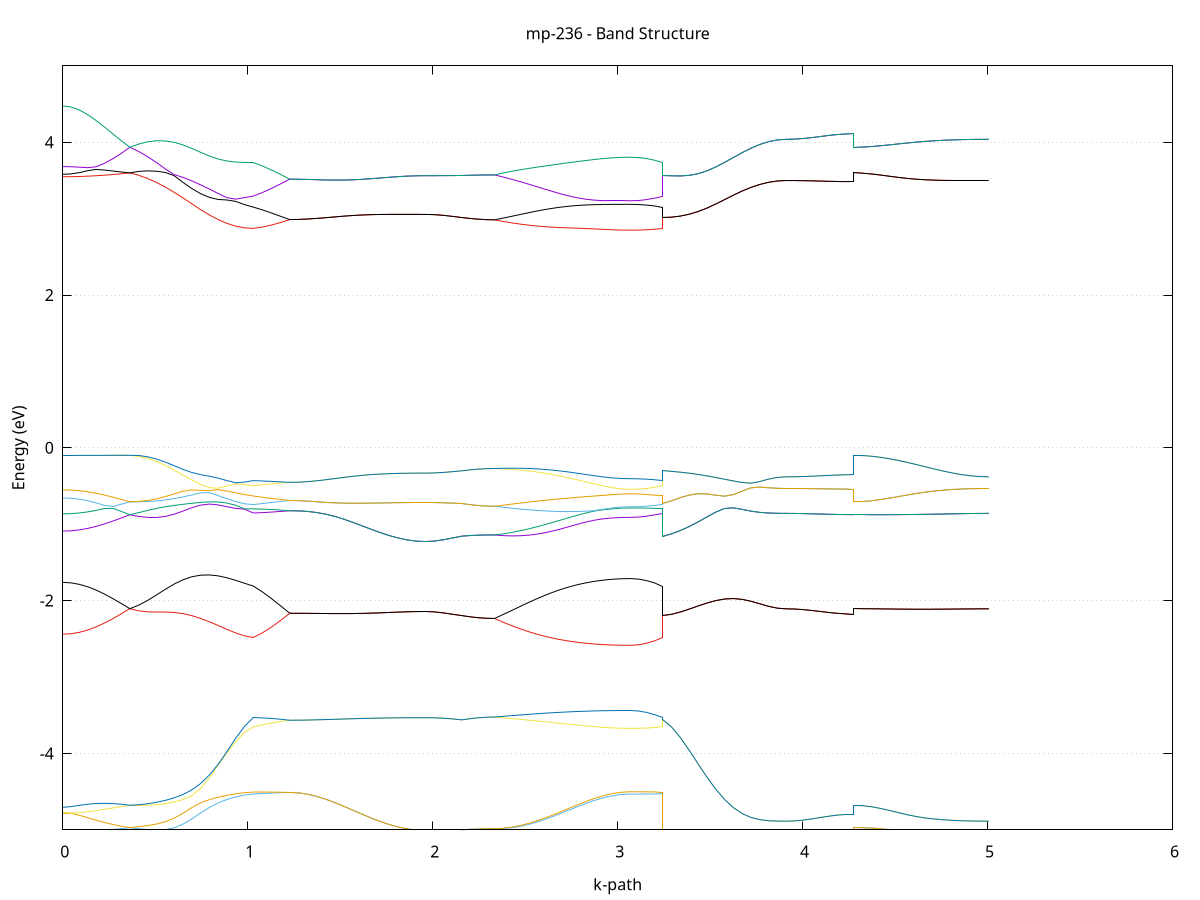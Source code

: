 set title 'mp-236 - Band Structure'
set xlabel 'k-path'
set ylabel 'Energy (eV)'
set grid y
set yrange [-5:5]
set terminal png size 800,600
set output 'mp-236_bands_gnuplot.png'
plot '-' using 1:2 with lines notitle, '-' using 1:2 with lines notitle, '-' using 1:2 with lines notitle, '-' using 1:2 with lines notitle, '-' using 1:2 with lines notitle, '-' using 1:2 with lines notitle, '-' using 1:2 with lines notitle, '-' using 1:2 with lines notitle, '-' using 1:2 with lines notitle, '-' using 1:2 with lines notitle, '-' using 1:2 with lines notitle, '-' using 1:2 with lines notitle, '-' using 1:2 with lines notitle, '-' using 1:2 with lines notitle, '-' using 1:2 with lines notitle, '-' using 1:2 with lines notitle, '-' using 1:2 with lines notitle, '-' using 1:2 with lines notitle, '-' using 1:2 with lines notitle, '-' using 1:2 with lines notitle, '-' using 1:2 with lines notitle, '-' using 1:2 with lines notitle, '-' using 1:2 with lines notitle, '-' using 1:2 with lines notitle, '-' using 1:2 with lines notitle, '-' using 1:2 with lines notitle, '-' using 1:2 with lines notitle, '-' using 1:2 with lines notitle, '-' using 1:2 with lines notitle, '-' using 1:2 with lines notitle, '-' using 1:2 with lines notitle, '-' using 1:2 with lines notitle, '-' using 1:2 with lines notitle, '-' using 1:2 with lines notitle, '-' using 1:2 with lines notitle, '-' using 1:2 with lines notitle, '-' using 1:2 with lines notitle, '-' using 1:2 with lines notitle, '-' using 1:2 with lines notitle, '-' using 1:2 with lines notitle, '-' using 1:2 with lines notitle, '-' using 1:2 with lines notitle, '-' using 1:2 with lines notitle, '-' using 1:2 with lines notitle, '-' using 1:2 with lines notitle, '-' using 1:2 with lines notitle, '-' using 1:2 with lines notitle, '-' using 1:2 with lines notitle, '-' using 1:2 with lines notitle, '-' using 1:2 with lines notitle, '-' using 1:2 with lines notitle, '-' using 1:2 with lines notitle, '-' using 1:2 with lines notitle, '-' using 1:2 with lines notitle, '-' using 1:2 with lines notitle, '-' using 1:2 with lines notitle, '-' using 1:2 with lines notitle, '-' using 1:2 with lines notitle, '-' using 1:2 with lines notitle, '-' using 1:2 with lines notitle, '-' using 1:2 with lines notitle, '-' using 1:2 with lines notitle, '-' using 1:2 with lines notitle, '-' using 1:2 with lines notitle
0.000000 -19.935955
0.045299 -19.935555
0.090598 -19.934455
0.135896 -19.932555
0.181195 -19.930055
0.226494 -19.926955
0.271793 -19.923455
0.317092 -19.919655
0.362390 -19.915755
0.362390 -19.915755
0.410063 -19.914555
0.457736 -19.910355
0.505408 -19.903455
0.553081 -19.893955
0.600754 -19.882355
0.648427 -19.869155
0.696099 -19.854855
0.743772 -19.840055
0.791445 -19.825455
0.839117 -19.811855
0.886790 -19.799855
0.934463 -19.790055
0.982135 -19.782955
1.029808 -19.779055
1.029808 -19.779055
1.079151 -19.776455
1.128494 -19.773755
1.177837 -19.771255
1.227180 -19.768755
1.227180 -19.768755
1.276063 -19.768455
1.324946 -19.767655
1.373828 -19.766255
1.422711 -19.764455
1.471594 -19.762255
1.520476 -19.759755
1.569359 -19.757055
1.618242 -19.754255
1.667125 -19.751555
1.716007 -19.749055
1.764890 -19.746855
1.813773 -19.744955
1.862655 -19.743555
1.911538 -19.742755
1.960421 -19.742455
1.960421 -19.742455
2.009764 -19.742555
2.059107 -19.742855
2.108450 -19.743355
2.157793 -19.743955
2.157793 -19.743955
2.201914 -19.743255
2.246036 -19.742755
2.290157 -19.742455
2.334279 -19.742355
2.334279 -19.742355
2.383161 -19.744055
2.432044 -19.746355
2.480927 -19.749055
2.529810 -19.752155
2.578692 -19.755655
2.627575 -19.759355
2.676458 -19.763155
2.725340 -19.766855
2.774223 -19.770355
2.823106 -19.773655
2.871989 -19.776455
2.920871 -19.778755
2.969754 -19.780555
3.018637 -19.781555
3.067520 -19.781955
3.067520 -19.781955
3.111641 -19.781755
3.155763 -19.781155
3.199884 -19.780255
3.244005 -19.779055
3.244005 -19.743955
3.291678 -19.748855
3.339351 -19.756755
3.387024 -19.767255
3.434696 -19.779955
3.482369 -19.794155
3.530042 -19.809155
3.577714 -19.824355
3.625387 -19.838955
3.673060 -19.852555
3.720733 -19.864455
3.768405 -19.874155
3.816078 -19.881355
3.863751 -19.885855
3.911423 -19.887355
3.911423 -19.887355
3.956722 -19.887355
4.002021 -19.887355
4.047320 -19.887355
4.092618 -19.887355
4.137917 -19.887355
4.183216 -19.887355
4.228515 -19.887355
4.273814 -19.887355
4.273814 -19.915755
4.322696 -19.915455
4.371579 -19.914555
4.420462 -19.913055
4.469345 -19.911055
4.518227 -19.908655
4.567110 -19.905955
4.615993 -19.903055
4.664875 -19.900155
4.713758 -19.897155
4.762641 -19.894455
4.811524 -19.892055
4.860406 -19.890055
4.909289 -19.888555
4.958172 -19.887655
5.007055 -19.887355
e
0.000000 -19.895255
0.045299 -19.895655
0.090598 -19.896755
0.135896 -19.898755
0.181195 -19.901255
0.226494 -19.904355
0.271793 -19.907955
0.317092 -19.911755
0.362390 -19.915755
0.362390 -19.915755
0.410063 -19.913855
0.457736 -19.909055
0.505408 -19.901255
0.553081 -19.891055
0.600754 -19.878555
0.648427 -19.864355
0.696099 -19.848855
0.743772 -19.832955
0.791445 -19.816955
0.839117 -19.801855
0.886790 -19.788155
0.934463 -19.776555
0.982135 -19.767555
1.029808 -19.761555
1.029808 -19.761555
1.079151 -19.762855
1.128494 -19.764555
1.177837 -19.766555
1.227180 -19.768755
1.227180 -19.768755
1.276063 -19.768455
1.324946 -19.767655
1.373828 -19.766255
1.422711 -19.764455
1.471594 -19.762255
1.520476 -19.759755
1.569359 -19.757055
1.618242 -19.754255
1.667125 -19.751555
1.716007 -19.749055
1.764890 -19.746855
1.813773 -19.744955
1.862655 -19.743555
1.911538 -19.742755
1.960421 -19.742455
1.960421 -19.742455
2.009764 -19.742555
2.059107 -19.742855
2.108450 -19.743355
2.157793 -19.743955
2.157793 -19.743955
2.201914 -19.743255
2.246036 -19.742755
2.290157 -19.742455
2.334279 -19.742355
2.334279 -19.742355
2.383161 -19.741255
2.432044 -19.740755
2.480927 -19.740755
2.529810 -19.741355
2.578692 -19.742355
2.627575 -19.743655
2.676458 -19.745355
2.725340 -19.747055
2.774223 -19.748955
2.823106 -19.750655
2.871989 -19.752255
2.920871 -19.753655
2.969754 -19.754655
3.018637 -19.755255
3.067520 -19.755455
3.067520 -19.755455
3.111641 -19.755855
3.155763 -19.757055
3.199884 -19.758955
3.244005 -19.761555
3.244005 -19.743955
3.291678 -19.748855
3.339351 -19.756755
3.387024 -19.767255
3.434696 -19.779955
3.482369 -19.794155
3.530042 -19.809155
3.577714 -19.824355
3.625387 -19.838955
3.673060 -19.852555
3.720733 -19.864455
3.768405 -19.874155
3.816078 -19.881355
3.863751 -19.885855
3.911423 -19.887355
3.911423 -19.887355
3.956722 -19.887355
4.002021 -19.887355
4.047320 -19.887355
4.092618 -19.887355
4.137917 -19.887355
4.183216 -19.887355
4.228515 -19.887355
4.273814 -19.887355
4.273814 -19.915755
4.322696 -19.915455
4.371579 -19.914555
4.420462 -19.913055
4.469345 -19.911055
4.518227 -19.908655
4.567110 -19.905955
4.615993 -19.903055
4.664875 -19.900155
4.713758 -19.897155
4.762641 -19.894455
4.811524 -19.892055
4.860406 -19.890055
4.909289 -19.888555
4.958172 -19.887655
5.007055 -19.887355
e
0.000000 -14.291055
0.045299 -14.290255
0.090598 -14.288055
0.135896 -14.284455
0.181195 -14.279555
0.226494 -14.273655
0.271793 -14.266955
0.317092 -14.259755
0.362390 -14.252455
0.362390 -14.252455
0.410063 -14.258755
0.457736 -14.273155
0.505408 -14.295455
0.553081 -14.324955
0.600754 -14.360755
0.648427 -14.401755
0.696099 -14.446355
0.743772 -14.492755
0.791445 -14.538755
0.839117 -14.582355
0.886790 -14.621455
0.934463 -14.654055
0.982135 -14.678655
1.029808 -14.694155
1.029808 -14.694155
1.079151 -14.693555
1.128494 -14.692155
1.177837 -14.689955
1.227180 -14.687255
1.227180 -14.687255
1.276063 -14.687055
1.324946 -14.686355
1.373828 -14.685255
1.422711 -14.683855
1.471594 -14.682055
1.520476 -14.680055
1.569359 -14.677855
1.618242 -14.675655
1.667125 -14.673555
1.716007 -14.671555
1.764890 -14.669755
1.813773 -14.668355
1.862655 -14.667255
1.911538 -14.666555
1.960421 -14.666355
1.960421 -14.666355
2.009764 -14.666055
2.059107 -14.665155
2.108450 -14.663655
2.157793 -14.661555
2.157793 -14.661555
2.201914 -14.663655
2.246036 -14.665055
2.290157 -14.665955
2.334279 -14.666255
2.334279 -14.666255
2.383161 -14.668255
2.432044 -14.670655
2.480927 -14.673455
2.529810 -14.676655
2.578692 -14.680055
2.627575 -14.683555
2.676458 -14.687155
2.725340 -14.690555
2.774223 -14.693855
2.823106 -14.696855
2.871989 -14.699455
2.920871 -14.701555
2.969754 -14.703155
3.018637 -14.704055
3.067520 -14.704455
3.067520 -14.704455
3.111641 -14.703755
3.155763 -14.701755
3.199884 -14.698555
3.244005 -14.694155
3.244005 -14.661555
3.291678 -14.647055
3.339351 -14.623355
3.387024 -14.591755
3.434696 -14.553755
3.482369 -14.511455
3.530042 -14.466955
3.577714 -14.422255
3.625387 -14.379555
3.673060 -14.340755
3.720733 -14.307355
3.768405 -14.280355
3.816078 -14.260655
3.863751 -14.248655
3.911423 -14.244655
3.911423 -14.244655
3.956722 -14.244555
4.002021 -14.244555
4.047320 -14.244555
4.092618 -14.244555
4.137917 -14.244555
4.183216 -14.244455
4.228515 -14.244455
4.273814 -14.244455
4.273814 -14.252455
4.322696 -14.252355
4.371579 -14.252055
4.420462 -14.251655
4.469345 -14.251055
4.518227 -14.250455
4.567110 -14.249655
4.615993 -14.248855
4.664875 -14.248055
4.713758 -14.247255
4.762641 -14.246555
4.811524 -14.245855
4.860406 -14.245355
4.909289 -14.244955
4.958172 -14.244655
5.007055 -14.244655
e
0.000000 -14.216155
0.045299 -14.216855
0.090598 -14.218855
0.135896 -14.222155
0.181195 -14.226555
0.226494 -14.232055
0.271793 -14.238255
0.317092 -14.245155
0.362390 -14.252455
0.362390 -14.252455
0.410063 -14.254555
0.457736 -14.265055
0.505408 -14.283755
0.553081 -14.310255
0.600754 -14.343755
0.648427 -14.383155
0.696099 -14.426755
0.743772 -14.472655
0.791445 -14.518555
0.839117 -14.562155
0.886790 -14.601155
0.934463 -14.633555
0.982135 -14.657655
1.029808 -14.672155
1.029808 -14.672155
1.079151 -14.676455
1.128494 -14.680455
1.177837 -14.684055
1.227180 -14.687255
1.227180 -14.687255
1.276063 -14.687055
1.324946 -14.686355
1.373828 -14.685255
1.422711 -14.683855
1.471594 -14.682055
1.520476 -14.680055
1.569359 -14.677855
1.618242 -14.675655
1.667125 -14.673555
1.716007 -14.671555
1.764890 -14.669755
1.813773 -14.668355
1.862655 -14.667255
1.911538 -14.666555
1.960421 -14.666355
1.960421 -14.666355
2.009764 -14.666055
2.059107 -14.665155
2.108450 -14.663655
2.157793 -14.661555
2.157793 -14.661555
2.201914 -14.663655
2.246036 -14.665055
2.290157 -14.665955
2.334279 -14.666255
2.334279 -14.666255
2.383161 -14.664755
2.432044 -14.663755
2.480927 -14.663255
2.529810 -14.663155
2.578692 -14.663555
2.627575 -14.664255
2.676458 -14.665255
2.725340 -14.666455
2.774223 -14.667755
2.823106 -14.669055
2.871989 -14.670255
2.920871 -14.671255
2.969754 -14.672055
3.018637 -14.672555
3.067520 -14.672755
3.067520 -14.672755
3.111641 -14.672755
3.155763 -14.672655
3.199884 -14.672455
3.244005 -14.672155
3.244005 -14.661555
3.291678 -14.647055
3.339351 -14.623355
3.387024 -14.591755
3.434696 -14.553755
3.482369 -14.511455
3.530042 -14.466955
3.577714 -14.422255
3.625387 -14.379555
3.673060 -14.340755
3.720733 -14.307355
3.768405 -14.280355
3.816078 -14.260655
3.863751 -14.248655
3.911423 -14.244655
3.911423 -14.244655
3.956722 -14.244555
4.002021 -14.244555
4.047320 -14.244555
4.092618 -14.244555
4.137917 -14.244555
4.183216 -14.244455
4.228515 -14.244455
4.273814 -14.244455
4.273814 -14.252455
4.322696 -14.252355
4.371579 -14.252055
4.420462 -14.251655
4.469345 -14.251055
4.518227 -14.250455
4.567110 -14.249655
4.615993 -14.248855
4.664875 -14.248055
4.713758 -14.247255
4.762641 -14.246555
4.811524 -14.245855
4.860406 -14.245355
4.909289 -14.244955
4.958172 -14.244655
5.007055 -14.244655
e
0.000000 -12.547255
0.045299 -12.545755
0.090598 -12.541255
0.135896 -12.533855
0.181195 -12.523755
0.226494 -12.511355
0.271793 -12.497055
0.317092 -12.481255
0.362390 -12.464455
0.362390 -12.464455
0.410063 -12.474855
0.457736 -12.491755
0.505408 -12.513355
0.553081 -12.537755
0.600754 -12.562655
0.648427 -12.585955
0.696099 -12.606255
0.743772 -12.622455
0.791445 -12.634255
0.839117 -12.641755
0.886790 -12.645255
0.934463 -12.645255
0.982135 -12.642555
1.029808 -12.637555
1.029808 -12.637555
1.079151 -12.639155
1.128494 -12.639855
1.177837 -12.639655
1.227180 -12.638855
1.227180 -12.638855
1.276063 -12.638955
1.324946 -12.638955
1.373828 -12.639055
1.422711 -12.639155
1.471594 -12.639255
1.520476 -12.639455
1.569359 -12.639655
1.618242 -12.639855
1.667125 -12.640155
1.716007 -12.640355
1.764890 -12.640555
1.813773 -12.640755
1.862655 -12.640955
1.911538 -12.641055
1.960421 -12.641055
1.960421 -12.641055
2.009764 -12.641055
2.059107 -12.640955
2.108450 -12.640855
2.157793 -12.640655
2.157793 -12.640655
2.201914 -12.640955
2.246036 -12.641155
2.290157 -12.641255
2.334279 -12.641355
2.334279 -12.641355
2.383161 -12.641855
2.432044 -12.642255
2.480927 -12.642655
2.529810 -12.642855
2.578692 -12.643055
2.627575 -12.643155
2.676458 -12.643255
2.725340 -12.643455
2.774223 -12.643555
2.823106 -12.643655
2.871989 -12.643755
2.920871 -12.643855
2.969754 -12.643955
3.018637 -12.643955
3.067520 -12.643955
3.067520 -12.643955
3.111641 -12.643455
3.155763 -12.641755
3.199884 -12.639155
3.244005 -12.637555
3.244005 -12.640655
3.291678 -12.638755
3.339351 -12.635355
3.387024 -12.629855
3.434696 -12.621855
3.482369 -12.611055
3.530042 -12.597055
3.577714 -12.579855
3.625387 -12.560055
3.673060 -12.538655
3.720733 -12.517155
3.768405 -12.497355
3.816078 -12.481255
3.863751 -12.470855
3.911423 -12.467155
3.911423 -12.467155
3.956722 -12.467155
4.002021 -12.467155
4.047320 -12.467055
4.092618 -12.467055
4.137917 -12.466955
4.183216 -12.466955
4.228515 -12.466955
4.273814 -12.466855
4.273814 -12.464455
4.322696 -12.464455
4.371579 -12.464555
4.420462 -12.464655
4.469345 -12.464755
4.518227 -12.464955
4.567110 -12.465155
4.615993 -12.465355
4.664875 -12.465655
4.713758 -12.465955
4.762641 -12.466255
4.811524 -12.466555
4.860406 -12.466855
4.909289 -12.467055
4.958172 -12.467155
5.007055 -12.467155
e
0.000000 -12.373555
0.045299 -12.375355
0.090598 -12.380755
0.135896 -12.389455
0.181195 -12.401055
0.226494 -12.415055
0.271793 -12.430655
0.317092 -12.447355
0.362390 -12.464455
0.362390 -12.464455
0.410063 -12.461355
0.457736 -12.465455
0.505408 -12.475955
0.553081 -12.491055
0.600754 -12.509155
0.648427 -12.528455
0.696099 -12.547355
0.743772 -12.564955
0.791445 -12.580855
0.839117 -12.594655
0.886790 -12.606755
0.934463 -12.617455
0.982135 -12.626955
1.029808 -12.635655
1.029808 -12.635655
1.079151 -12.635855
1.128494 -12.636655
1.177837 -12.637755
1.227180 -12.638855
1.227180 -12.638855
1.276063 -12.638955
1.324946 -12.638955
1.373828 -12.639055
1.422711 -12.639155
1.471594 -12.639255
1.520476 -12.639455
1.569359 -12.639655
1.618242 -12.639855
1.667125 -12.640155
1.716007 -12.640355
1.764890 -12.640555
1.813773 -12.640755
1.862655 -12.640955
1.911538 -12.641055
1.960421 -12.641055
1.960421 -12.641055
2.009764 -12.641055
2.059107 -12.640955
2.108450 -12.640855
2.157793 -12.640655
2.157793 -12.640655
2.201914 -12.640955
2.246036 -12.641155
2.290157 -12.641255
2.334279 -12.641355
2.334279 -12.641355
2.383161 -12.640655
2.432044 -12.639755
2.480927 -12.638855
2.529810 -12.637755
2.578692 -12.636555
2.627575 -12.635255
2.676458 -12.633955
2.725340 -12.632655
2.774223 -12.631455
2.823106 -12.630255
2.871989 -12.629355
2.920871 -12.628555
2.969754 -12.627955
3.018637 -12.627555
3.067520 -12.627455
3.067520 -12.627455
3.111641 -12.628155
3.155763 -12.630155
3.199884 -12.633455
3.244005 -12.635655
3.244005 -12.640655
3.291678 -12.638755
3.339351 -12.635355
3.387024 -12.629855
3.434696 -12.621855
3.482369 -12.611055
3.530042 -12.597055
3.577714 -12.579855
3.625387 -12.560055
3.673060 -12.538655
3.720733 -12.517155
3.768405 -12.497355
3.816078 -12.481255
3.863751 -12.470855
3.911423 -12.467155
3.911423 -12.467155
3.956722 -12.467155
4.002021 -12.467155
4.047320 -12.467055
4.092618 -12.467055
4.137917 -12.466955
4.183216 -12.466955
4.228515 -12.466955
4.273814 -12.466855
4.273814 -12.464455
4.322696 -12.464455
4.371579 -12.464555
4.420462 -12.464655
4.469345 -12.464755
4.518227 -12.464955
4.567110 -12.465155
4.615993 -12.465355
4.664875 -12.465655
4.713758 -12.465955
4.762641 -12.466255
4.811524 -12.466555
4.860406 -12.466855
4.909289 -12.467055
4.958172 -12.467155
5.007055 -12.467155
e
0.000000 -6.923955
0.045299 -6.923355
0.090598 -6.921955
0.135896 -6.919655
0.181195 -6.916855
0.226494 -6.913555
0.271793 -6.910155
0.317092 -6.906655
0.362390 -6.903355
0.362390 -6.903355
0.410063 -6.892755
0.457736 -6.856955
0.505408 -6.800255
0.553081 -6.784855
0.600754 -6.858755
0.648427 -6.935955
0.696099 -7.013855
0.743772 -7.089455
0.791445 -7.159855
0.839117 -7.222455
0.886790 -7.274455
0.934463 -7.313855
0.982135 -7.339055
1.029808 -7.348655
1.029808 -7.348655
1.079151 -7.309755
1.128494 -7.260555
1.177837 -7.203155
1.227180 -7.140255
1.227180 -7.140255
1.276063 -7.140055
1.324946 -7.139455
1.373828 -7.138555
1.422711 -7.137355
1.471594 -7.135755
1.520476 -7.133955
1.569359 -7.131855
1.618242 -7.129555
1.667125 -7.127255
1.716007 -7.124955
1.764890 -7.122755
1.813773 -7.120955
1.862655 -7.119555
1.911538 -7.118655
1.960421 -7.118355
1.960421 -7.118355
2.009764 -7.117755
2.059107 -7.116155
2.108450 -7.113455
2.157793 -7.109755
2.157793 -7.109755
2.201914 -7.112155
2.246036 -7.113755
2.290157 -7.114655
2.334279 -7.114955
2.334279 -7.114955
2.383161 -7.145355
2.432044 -7.175755
2.480927 -7.205555
2.529810 -7.234455
2.578692 -7.262155
2.627575 -7.288255
2.676458 -7.312455
2.725340 -7.334555
2.774223 -7.354055
2.823106 -7.370955
2.871989 -7.385055
2.920871 -7.396155
2.969754 -7.404155
3.018637 -7.409055
3.067520 -7.410655
3.067520 -7.410655
3.111641 -7.406655
3.155763 -7.394855
3.199884 -7.375355
3.244005 -7.348655
3.244005 -7.109755
3.291678 -7.088755
3.339351 -7.054255
3.387024 -7.007655
3.434696 -6.951055
3.482369 -6.887155
3.530042 -6.819055
3.577714 -6.750655
3.625387 -6.686955
3.673060 -6.647755
3.720733 -6.705555
3.768405 -6.778755
3.816078 -6.837655
3.863751 -6.875355
3.911423 -6.888355
3.911423 -6.888355
3.956722 -6.888255
4.002021 -6.888255
4.047320 -6.888155
4.092618 -6.887955
4.137917 -6.887855
4.183216 -6.887755
4.228515 -6.887655
4.273814 -6.887655
4.273814 -6.903355
4.322696 -6.903155
4.371579 -6.902655
4.420462 -6.901855
4.469345 -6.900755
4.518227 -6.899455
4.567110 -6.897955
4.615993 -6.896455
4.664875 -6.894855
4.713758 -6.893355
4.762641 -6.891955
4.811524 -6.890655
4.860406 -6.889655
4.909289 -6.888955
4.958172 -6.888455
5.007055 -6.888355
e
0.000000 -6.890555
0.045299 -6.890755
0.090598 -6.891255
0.135896 -6.892255
0.181195 -6.893655
0.226494 -6.895455
0.271793 -6.897655
0.317092 -6.900355
0.362390 -6.903355
0.362390 -6.903355
0.410063 -6.886955
0.457736 -6.843755
0.505408 -6.777055
0.553081 -6.729155
0.600754 -6.651855
0.648427 -6.582855
0.696099 -6.565855
0.743772 -6.603855
0.791445 -6.657555
0.839117 -6.715455
0.886790 -6.771755
0.934463 -6.822855
0.982135 -6.865655
1.029808 -6.898455
1.029808 -6.898455
1.079151 -6.950455
1.128494 -7.010455
1.177837 -7.074855
1.227180 -7.140255
1.227180 -7.140255
1.276063 -7.140055
1.324946 -7.139455
1.373828 -7.138555
1.422711 -7.137355
1.471594 -7.135755
1.520476 -7.133955
1.569359 -7.131855
1.618242 -7.129555
1.667125 -7.127255
1.716007 -7.124955
1.764890 -7.122755
1.813773 -7.120955
1.862655 -7.119555
1.911538 -7.118655
1.960421 -7.118355
1.960421 -7.118355
2.009764 -7.117755
2.059107 -7.116155
2.108450 -7.113455
2.157793 -7.109755
2.157793 -7.109755
2.201914 -7.112155
2.246036 -7.113755
2.290157 -7.114655
2.334279 -7.114955
2.334279 -7.114955
2.383161 -7.084855
2.432044 -7.055255
2.480927 -7.026655
2.529810 -6.999355
2.578692 -6.973455
2.627575 -6.949255
2.676458 -6.926855
2.725340 -6.906655
2.774223 -6.888655
2.823106 -6.873055
2.871989 -6.860055
2.920871 -6.849655
2.969754 -6.842255
3.018637 -6.837755
3.067520 -6.836255
3.067520 -6.836255
3.111641 -6.840355
3.155763 -6.852555
3.199884 -6.872155
3.244005 -6.898455
3.244005 -7.109755
3.291678 -7.088755
3.339351 -7.054255
3.387024 -7.007655
3.434696 -6.951055
3.482369 -6.887155
3.530042 -6.819055
3.577714 -6.750655
3.625387 -6.686955
3.673060 -6.647755
3.720733 -6.705555
3.768405 -6.778755
3.816078 -6.837655
3.863751 -6.875355
3.911423 -6.888355
3.911423 -6.888355
3.956722 -6.888255
4.002021 -6.888255
4.047320 -6.888155
4.092618 -6.887955
4.137917 -6.887855
4.183216 -6.887755
4.228515 -6.887655
4.273814 -6.887655
4.273814 -6.903355
4.322696 -6.903155
4.371579 -6.902655
4.420462 -6.901855
4.469345 -6.900755
4.518227 -6.899455
4.567110 -6.897955
4.615993 -6.896455
4.664875 -6.894855
4.713758 -6.893355
4.762641 -6.891955
4.811524 -6.890655
4.860406 -6.889655
4.909289 -6.888955
4.958172 -6.888455
5.007055 -6.888355
e
0.000000 -6.767255
0.045299 -6.763155
0.090598 -6.750855
0.135896 -6.730855
0.181195 -6.703855
0.226494 -6.670955
0.271793 -6.633455
0.317092 -6.592955
0.362390 -6.550955
0.362390 -6.550955
0.410063 -6.597855
0.457736 -6.652755
0.505408 -6.714855
0.553081 -6.689855
0.600754 -6.591355
0.648427 -6.487455
0.696099 -6.457155
0.743772 -6.400655
0.791445 -6.345455
0.839117 -6.298955
0.886790 -6.262355
0.934463 -6.235655
0.982135 -6.218455
1.029808 -6.210255
1.029808 -6.210255
1.079151 -6.185455
1.128494 -6.157555
1.177837 -6.127755
1.227180 -6.097055
1.227180 -6.097055
1.276063 -6.097155
1.324946 -6.097355
1.373828 -6.097755
1.422711 -6.098155
1.471594 -6.098555
1.520476 -6.098855
1.569359 -6.099055
1.618242 -6.099055
1.667125 -6.098855
1.716007 -6.098455
1.764890 -6.097855
1.813773 -6.097255
1.862655 -6.096655
1.911538 -6.096255
1.960421 -6.096155
1.960421 -6.096155
2.009764 -6.096855
2.059107 -6.099155
2.108450 -6.102655
2.157793 -6.107055
2.157793 -6.107055
2.201914 -6.107755
2.246036 -6.108655
2.290157 -6.109355
2.334279 -6.109655
2.334279 -6.109655
2.383161 -6.127755
2.432044 -6.145155
2.480927 -6.161555
2.529810 -6.176855
2.578692 -6.190555
2.627575 -6.202855
2.676458 -6.213555
2.725340 -6.222655
2.774223 -6.230355
2.823106 -6.236655
2.871989 -6.241655
2.920871 -6.245455
2.969754 -6.248055
3.018637 -6.249655
3.067520 -6.250155
3.067520 -6.250155
3.111641 -6.247455
3.155763 -6.239655
3.199884 -6.227055
3.244005 -6.210255
3.244005 -6.107055
3.291678 -6.120755
3.339351 -6.144955
3.387024 -6.179855
3.434696 -6.225955
3.482369 -6.283555
3.530042 -6.352555
3.577714 -6.431255
3.625387 -6.515655
3.673060 -6.584455
3.720733 -6.561855
3.768405 -6.524355
3.816078 -6.496355
3.863751 -6.479355
3.911423 -6.473755
3.911423 -6.473755
3.956722 -6.474855
4.002021 -6.478055
4.047320 -6.482755
4.092618 -6.488255
4.137917 -6.493655
4.183216 -6.498155
4.228515 -6.501255
4.273814 -6.502255
4.273814 -6.550955
4.322696 -6.550455
4.371579 -6.549055
4.420462 -6.546655
4.469345 -6.543155
4.518227 -6.538655
4.567110 -6.532955
4.615993 -6.526255
4.664875 -6.518455
4.713758 -6.510055
4.762641 -6.501355
4.811524 -6.492855
4.860406 -6.485155
4.909289 -6.479055
4.958172 -6.475155
5.007055 -6.473755
e
0.000000 -6.340455
0.045299 -6.344355
0.090598 -6.356155
0.135896 -6.375255
0.181195 -6.401055
0.226494 -6.432855
0.271793 -6.469255
0.317092 -6.509155
0.362390 -6.550955
0.362390 -6.550955
0.410063 -6.512555
0.457736 -6.483455
0.505408 -6.465155
0.553081 -6.459155
0.600754 -6.465555
0.648427 -6.477955
0.696099 -6.385655
0.743772 -6.291855
0.791445 -6.209755
0.839117 -6.140955
0.886790 -6.085355
0.934463 -6.042355
0.982135 -6.011255
1.029808 -5.991355
1.029808 -5.991355
1.079151 -6.012755
1.128494 -6.038255
1.177837 -6.066755
1.227180 -6.097055
1.227180 -6.097055
1.276063 -6.097155
1.324946 -6.097355
1.373828 -6.097755
1.422711 -6.098155
1.471594 -6.098555
1.520476 -6.098855
1.569359 -6.099055
1.618242 -6.099055
1.667125 -6.098855
1.716007 -6.098455
1.764890 -6.097855
1.813773 -6.097255
1.862655 -6.096655
1.911538 -6.096255
1.960421 -6.096155
1.960421 -6.096155
2.009764 -6.096855
2.059107 -6.099155
2.108450 -6.102655
2.157793 -6.107055
2.157793 -6.107055
2.201914 -6.107755
2.246036 -6.108655
2.290157 -6.109355
2.334279 -6.109655
2.334279 -6.109655
2.383161 -6.091355
2.432044 -6.073055
2.480927 -6.055355
2.529810 -6.038455
2.578692 -6.022555
2.627575 -6.007855
2.676458 -5.994555
2.725340 -5.982555
2.774223 -5.972055
2.823106 -5.963055
2.871989 -5.955655
2.920871 -5.949855
2.969754 -5.945655
3.018637 -5.943155
3.067520 -5.942255
3.067520 -5.942255
3.111641 -5.945555
3.155763 -5.955055
3.199884 -5.970555
3.244005 -5.991355
3.244005 -6.107055
3.291678 -6.120755
3.339351 -6.144955
3.387024 -6.179855
3.434696 -6.225955
3.482369 -6.283555
3.530042 -6.352555
3.577714 -6.431255
3.625387 -6.515655
3.673060 -6.584455
3.720733 -6.561855
3.768405 -6.524355
3.816078 -6.496355
3.863751 -6.479355
3.911423 -6.473755
3.911423 -6.473755
3.956722 -6.474855
4.002021 -6.478055
4.047320 -6.482755
4.092618 -6.488255
4.137917 -6.493655
4.183216 -6.498155
4.228515 -6.501255
4.273814 -6.502255
4.273814 -6.550955
4.322696 -6.550455
4.371579 -6.549055
4.420462 -6.546655
4.469345 -6.543155
4.518227 -6.538655
4.567110 -6.532955
4.615993 -6.526255
4.664875 -6.518455
4.713758 -6.510055
4.762641 -6.501355
4.811524 -6.492855
4.860406 -6.485155
4.909289 -6.479055
4.958172 -6.475155
5.007055 -6.473755
e
0.000000 -5.007655
0.045299 -5.007755
0.090598 -5.007855
0.135896 -5.007455
0.181195 -5.005855
0.226494 -5.002155
0.271793 -4.995755
0.317092 -4.985855
0.362390 -4.971955
0.362390 -4.971955
0.410063 -4.985055
0.457736 -4.997255
0.505408 -5.004155
0.553081 -4.999055
0.600754 -4.974955
0.648427 -4.927855
0.696099 -4.860155
0.743772 -4.782455
0.791445 -4.709255
0.839117 -4.649355
0.886790 -4.603655
0.934463 -4.569855
0.982135 -4.546155
1.029808 -4.531555
1.029808 -4.531555
1.079151 -4.525855
1.128494 -4.520355
1.177837 -4.515455
1.227180 -4.511455
1.227180 -4.511455
1.276063 -4.517455
1.324946 -4.535155
1.373828 -4.563455
1.422711 -4.600655
1.471594 -4.644855
1.520476 -4.693655
1.569359 -4.744755
1.618242 -4.796155
1.667125 -4.845655
1.716007 -4.891155
1.764890 -4.931155
1.813773 -4.963955
1.862655 -4.988355
1.911538 -5.003455
1.960421 -5.008455
1.960421 -5.008455
2.009764 -5.007755
2.059107 -5.005555
2.108450 -5.002555
2.157793 -4.999555
2.157793 -4.999555
2.201914 -4.994155
2.246036 -4.989755
2.290157 -4.986955
2.334279 -4.985955
2.334279 -4.985955
2.383161 -4.983355
2.432044 -4.971755
2.480927 -4.951355
2.529810 -4.922855
2.578692 -4.887255
2.627575 -4.846055
2.676458 -4.800555
2.725340 -4.752855
2.774223 -4.704955
2.823106 -4.658955
2.871989 -4.617255
2.920871 -4.581955
2.969754 -4.555155
3.018637 -4.538355
3.067520 -4.532655
3.067520 -4.532655
3.111641 -4.532555
3.155763 -4.532355
3.199884 -4.531955
3.244005 -4.531555
3.244005 -4.999555
3.291678 -5.010955
3.339351 -5.029355
3.387024 -5.053655
3.434696 -5.082355
3.482369 -5.113955
3.530042 -5.146755
3.577714 -5.179355
3.625387 -5.210255
3.673060 -5.238455
3.720733 -5.262955
3.768405 -5.282855
3.816078 -5.297555
3.863751 -5.306555
3.911423 -5.309555
3.911423 -5.309555
3.956722 -5.310455
4.002021 -5.312855
4.047320 -5.316155
4.092618 -5.319855
4.137917 -5.323255
4.183216 -5.325955
4.228515 -5.327755
4.273814 -5.328355
4.273814 -4.971955
4.322696 -4.973355
4.371579 -4.977555
4.420462 -4.985255
4.469345 -4.997255
4.518227 -5.014955
4.567110 -5.039555
4.615993 -5.071355
4.664875 -5.109155
4.713758 -5.150455
4.762641 -5.191755
4.811524 -5.230255
4.860406 -5.263155
4.909289 -5.288355
4.958172 -5.304155
5.007055 -5.309555
e
0.000000 -4.785355
0.045299 -4.783155
0.090598 -4.811355
0.135896 -4.843255
0.181195 -4.875055
0.226494 -4.904755
0.271793 -4.931255
0.317092 -4.953755
0.362390 -4.971955
0.362390 -4.971955
0.410063 -4.959255
0.457736 -4.945155
0.505408 -4.925655
0.553081 -4.895355
0.600754 -4.849455
0.648427 -4.785855
0.696099 -4.711955
0.743772 -4.648855
0.791445 -4.605855
0.839117 -4.574355
0.886790 -4.549255
0.934463 -4.529355
0.982135 -4.514955
1.029808 -4.506355
1.029808 -4.506355
1.079151 -4.506055
1.128494 -4.506755
1.177837 -4.508555
1.227180 -4.511455
1.227180 -4.511455
1.276063 -4.517455
1.324946 -4.535155
1.373828 -4.563455
1.422711 -4.600655
1.471594 -4.644855
1.520476 -4.693655
1.569359 -4.744755
1.618242 -4.796155
1.667125 -4.845655
1.716007 -4.891155
1.764890 -4.931155
1.813773 -4.963955
1.862655 -4.988355
1.911538 -5.003455
1.960421 -5.008455
1.960421 -5.008455
2.009764 -5.007755
2.059107 -5.005555
2.108450 -5.002555
2.157793 -4.999555
2.157793 -4.999555
2.201914 -4.994155
2.246036 -4.989755
2.290157 -4.986955
2.334279 -4.985955
2.334279 -4.985955
2.383161 -4.979255
2.432044 -4.963755
2.480927 -4.939855
2.529810 -4.908455
2.578692 -4.870455
2.627575 -4.827155
2.676458 -4.780055
2.725340 -4.730955
2.774223 -4.681655
2.823106 -4.634355
2.871989 -4.591255
2.920871 -4.554555
2.969754 -4.526455
3.018637 -4.508855
3.067520 -4.502755
3.067520 -4.502755
3.111641 -4.502955
3.155763 -4.503555
3.199884 -4.504655
3.244005 -4.506355
3.244005 -4.999555
3.291678 -5.010955
3.339351 -5.029355
3.387024 -5.053655
3.434696 -5.082355
3.482369 -5.113955
3.530042 -5.146755
3.577714 -5.179355
3.625387 -5.210255
3.673060 -5.238455
3.720733 -5.262955
3.768405 -5.282855
3.816078 -5.297555
3.863751 -5.306555
3.911423 -5.309555
3.911423 -5.309555
3.956722 -5.310455
4.002021 -5.312855
4.047320 -5.316155
4.092618 -5.319855
4.137917 -5.323255
4.183216 -5.325955
4.228515 -5.327755
4.273814 -5.328355
4.273814 -4.971955
4.322696 -4.973355
4.371579 -4.977555
4.420462 -4.985255
4.469345 -4.997255
4.518227 -5.014955
4.567110 -5.039555
4.615993 -5.071355
4.664875 -5.109155
4.713758 -5.150455
4.762641 -5.191755
4.811524 -5.230255
4.860406 -5.263155
4.909289 -5.288355
4.958172 -5.304155
5.007055 -5.309555
e
0.000000 -4.769355
0.045299 -4.782855
0.090598 -4.775555
0.135896 -4.764055
0.181195 -4.749155
0.226494 -4.732055
0.271793 -4.713855
0.317092 -4.695855
0.362390 -4.679555
0.362390 -4.679555
0.410063 -4.682155
0.457736 -4.679655
0.505408 -4.671555
0.553081 -4.657555
0.600754 -4.636455
0.648427 -4.605655
0.696099 -4.554855
0.743772 -4.463155
0.791445 -4.325655
0.839117 -4.158855
0.886790 -3.994255
0.934463 -3.847055
0.982135 -3.726355
1.029808 -3.654255
1.029808 -3.654255
1.079151 -3.626055
1.128494 -3.602155
1.177837 -3.582255
1.227180 -3.565955
1.227180 -3.565955
1.276063 -3.565255
1.324946 -3.563455
1.373828 -3.560755
1.422711 -3.557355
1.471594 -3.553555
1.520476 -3.549855
1.569359 -3.546255
1.618242 -3.542955
1.667125 -3.540155
1.716007 -3.537755
1.764890 -3.535855
1.813773 -3.534355
1.862655 -3.533355
1.911538 -3.532655
1.960421 -3.532555
1.960421 -3.532555
2.009764 -3.534355
2.059107 -3.539755
2.108450 -3.548755
2.157793 -3.561155
2.157793 -3.561155
2.201914 -3.545555
2.246036 -3.533955
2.290157 -3.526655
2.334279 -3.524155
2.334279 -3.524155
2.383161 -3.534455
2.432044 -3.545155
2.480927 -3.556255
2.529810 -3.567555
2.578692 -3.579255
2.627575 -3.591255
2.676458 -3.603355
2.725340 -3.615555
2.774223 -3.627555
2.823106 -3.639155
2.871989 -3.649755
2.920871 -3.659055
2.969754 -3.666355
3.018637 -3.671055
3.067520 -3.672655
3.067520 -3.672655
3.111641 -3.671355
3.155763 -3.667655
3.199884 -3.661855
3.244005 -3.654255
3.244005 -3.561155
3.291678 -3.654955
3.339351 -3.793855
3.387024 -3.959955
3.434696 -4.136355
3.482369 -4.309255
3.530042 -4.467355
3.577714 -4.602455
3.625387 -4.709655
3.673060 -4.787555
3.720733 -4.838555
3.768405 -4.867555
3.816078 -4.881355
3.863751 -4.886455
3.911423 -4.887555
3.911423 -4.887555
3.956722 -4.883855
4.002021 -4.873755
4.047320 -4.858655
4.092618 -4.841155
4.137917 -4.823855
4.183216 -4.809355
4.228515 -4.799755
4.273814 -4.796355
4.273814 -4.679555
4.322696 -4.684355
4.371579 -4.698355
4.420462 -4.720055
4.469345 -4.746955
4.518227 -4.775955
4.567110 -4.803655
4.615993 -4.827255
4.664875 -4.845755
4.713758 -4.859555
4.762641 -4.869555
4.811524 -4.876755
4.860406 -4.881755
4.909289 -4.885055
4.958172 -4.886855
5.007055 -4.887555
e
0.000000 -4.706555
0.045299 -4.696455
0.090598 -4.679155
0.135896 -4.664655
0.181195 -4.655855
0.226494 -4.653455
0.271793 -4.657155
0.317092 -4.666155
0.362390 -4.679555
0.362390 -4.679555
0.410063 -4.671955
0.457736 -4.659255
0.505408 -4.640755
0.553081 -4.615755
0.600754 -4.582655
0.648427 -4.538855
0.696099 -4.479655
0.743772 -4.397555
0.791445 -4.285755
0.839117 -4.146855
0.886790 -3.979455
0.934463 -3.803055
0.982135 -3.647255
1.029808 -3.531155
1.029808 -3.531155
1.079151 -3.535355
1.128494 -3.542555
1.177837 -3.552755
1.227180 -3.565955
1.227180 -3.565955
1.276063 -3.565255
1.324946 -3.563455
1.373828 -3.560755
1.422711 -3.557355
1.471594 -3.553555
1.520476 -3.549855
1.569359 -3.546255
1.618242 -3.542955
1.667125 -3.540155
1.716007 -3.537755
1.764890 -3.535855
1.813773 -3.534355
1.862655 -3.533355
1.911538 -3.532655
1.960421 -3.532555
1.960421 -3.532555
2.009764 -3.534355
2.059107 -3.539755
2.108450 -3.548755
2.157793 -3.561155
2.157793 -3.561155
2.201914 -3.545555
2.246036 -3.533955
2.290157 -3.526655
2.334279 -3.524155
2.334279 -3.524155
2.383161 -3.514255
2.432044 -3.504655
2.480927 -3.495455
2.529810 -3.486755
2.578692 -3.478555
2.627575 -3.470855
2.676458 -3.463955
2.725340 -3.457755
2.774223 -3.452355
2.823106 -3.447955
2.871989 -3.444355
2.920871 -3.441755
2.969754 -3.439955
3.018637 -3.438855
3.067520 -3.438555
3.067520 -3.438555
3.111641 -3.444755
3.155763 -3.463055
3.199884 -3.492355
3.244005 -3.531155
3.244005 -3.561155
3.291678 -3.654955
3.339351 -3.793855
3.387024 -3.959955
3.434696 -4.136355
3.482369 -4.309255
3.530042 -4.467355
3.577714 -4.602455
3.625387 -4.709655
3.673060 -4.787555
3.720733 -4.838555
3.768405 -4.867555
3.816078 -4.881355
3.863751 -4.886455
3.911423 -4.887555
3.911423 -4.887555
3.956722 -4.883855
4.002021 -4.873755
4.047320 -4.858655
4.092618 -4.841155
4.137917 -4.823855
4.183216 -4.809355
4.228515 -4.799755
4.273814 -4.796355
4.273814 -4.679555
4.322696 -4.684355
4.371579 -4.698355
4.420462 -4.720055
4.469345 -4.746955
4.518227 -4.775955
4.567110 -4.803655
4.615993 -4.827255
4.664875 -4.845755
4.713758 -4.859555
4.762641 -4.869555
4.811524 -4.876755
4.860406 -4.881755
4.909289 -4.885055
4.958172 -4.886855
5.007055 -4.887555
e
0.000000 -2.439755
0.045299 -2.433455
0.090598 -2.414755
0.135896 -2.384255
0.181195 -2.343055
0.226494 -2.292655
0.271793 -2.234755
0.317092 -2.171755
0.362390 -2.105755
0.362390 -2.105755
0.410063 -2.133955
0.457736 -2.146755
0.505408 -2.149555
0.553081 -2.149955
0.600754 -2.155055
0.648427 -2.169955
0.696099 -2.195955
0.743772 -2.232155
0.791445 -2.276155
0.839117 -2.324855
0.886790 -2.375155
0.934463 -2.423055
0.982135 -2.461955
1.029808 -2.482455
1.029808 -2.482455
1.079151 -2.422355
1.128494 -2.346855
1.177837 -2.259755
1.227180 -2.165655
1.227180 -2.165655
1.276063 -2.165955
1.324946 -2.166755
1.373828 -2.167855
1.422711 -2.169055
1.471594 -2.169855
1.520476 -2.170055
1.569359 -2.169255
1.618242 -2.167355
1.667125 -2.164255
1.716007 -2.160155
1.764890 -2.155355
1.813773 -2.150555
1.862655 -2.146455
1.911538 -2.143655
1.960421 -2.142655
1.960421 -2.142655
2.009764 -2.147655
2.059107 -2.161255
2.108450 -2.179155
2.157793 -2.196355
2.157793 -2.196355
2.201914 -2.212055
2.246036 -2.223955
2.290157 -2.231255
2.334279 -2.233655
2.334279 -2.233655
2.383161 -2.285055
2.432044 -2.332855
2.480927 -2.376455
2.529810 -2.415455
2.578692 -2.449855
2.627575 -2.479555
2.676458 -2.504855
2.725340 -2.525955
2.774223 -2.543255
2.823106 -2.557055
2.871989 -2.567755
2.920871 -2.575655
2.969754 -2.581155
3.018637 -2.584255
3.067520 -2.585355
3.067520 -2.585355
3.111641 -2.578555
3.155763 -2.558555
3.199884 -2.526155
3.244005 -2.482455
3.244005 -2.196355
3.291678 -2.179355
3.339351 -2.148955
3.387024 -2.111155
3.434696 -2.070655
3.482369 -2.032255
3.530042 -2.000255
3.577714 -1.979355
3.625387 -1.973155
3.673060 -1.983555
3.720733 -2.008455
3.768405 -2.041755
3.816078 -2.074755
3.863751 -2.098955
3.911423 -2.107755
3.911423 -2.107755
3.956722 -2.110255
4.002021 -2.117555
4.047320 -2.128455
4.092618 -2.141355
4.137917 -2.154355
4.183216 -2.165555
4.228515 -2.172955
4.273814 -2.175555
4.273814 -2.105755
4.322696 -2.106055
4.371579 -2.106955
4.420462 -2.108255
4.469345 -2.109655
4.518227 -2.111055
4.567110 -2.112155
4.615993 -2.112755
4.664875 -2.112855
4.713758 -2.112455
4.762641 -2.111755
4.811524 -2.110655
4.860406 -2.109555
4.909289 -2.108555
4.958172 -2.107955
5.007055 -2.107755
e
0.000000 -1.761155
0.045299 -1.767955
0.090598 -1.787855
0.135896 -1.820155
0.181195 -1.863355
0.226494 -1.915755
0.271793 -1.975255
0.317092 -2.039355
0.362390 -2.105755
0.362390 -2.105755
0.410063 -2.060055
0.457736 -1.999055
0.505408 -1.927855
0.553081 -1.854055
0.600754 -1.785455
0.648427 -1.728855
0.696099 -1.688855
0.743772 -1.667355
0.791445 -1.663755
0.839117 -1.675855
0.886790 -1.700555
0.934463 -1.734255
0.982135 -1.772555
1.029808 -1.809755
1.029808 -1.809755
1.079151 -1.886055
1.128494 -1.974055
1.177837 -2.068855
1.227180 -2.165655
1.227180 -2.165655
1.276063 -2.165955
1.324946 -2.166755
1.373828 -2.167855
1.422711 -2.169055
1.471594 -2.169855
1.520476 -2.170055
1.569359 -2.169255
1.618242 -2.167355
1.667125 -2.164255
1.716007 -2.160155
1.764890 -2.155355
1.813773 -2.150555
1.862655 -2.146455
1.911538 -2.143655
1.960421 -2.142655
1.960421 -2.142655
2.009764 -2.147655
2.059107 -2.161255
2.108450 -2.179155
2.157793 -2.196355
2.157793 -2.196355
2.201914 -2.212055
2.246036 -2.223955
2.290157 -2.231255
2.334279 -2.233655
2.334279 -2.233655
2.383161 -2.179455
2.432044 -2.123555
2.480927 -2.067255
2.529810 -2.011955
2.578692 -1.959355
2.627575 -1.910755
2.676458 -1.867055
2.725340 -1.828955
2.774223 -1.796655
2.823106 -1.769955
2.871989 -1.748655
2.920871 -1.732355
2.969754 -1.720755
3.018637 -1.713955
3.067520 -1.711655
3.067520 -1.711655
3.111641 -1.718255
3.155763 -1.737755
3.199884 -1.768855
3.244005 -1.809755
3.244005 -2.196355
3.291678 -2.179355
3.339351 -2.148955
3.387024 -2.111155
3.434696 -2.070655
3.482369 -2.032255
3.530042 -2.000255
3.577714 -1.979355
3.625387 -1.973155
3.673060 -1.983555
3.720733 -2.008455
3.768405 -2.041755
3.816078 -2.074755
3.863751 -2.098955
3.911423 -2.107755
3.911423 -2.107755
3.956722 -2.110255
4.002021 -2.117555
4.047320 -2.128455
4.092618 -2.141355
4.137917 -2.154355
4.183216 -2.165555
4.228515 -2.172955
4.273814 -2.175555
4.273814 -2.105755
4.322696 -2.106055
4.371579 -2.106955
4.420462 -2.108255
4.469345 -2.109655
4.518227 -2.111055
4.567110 -2.112155
4.615993 -2.112755
4.664875 -2.112855
4.713758 -2.112455
4.762641 -2.111755
4.811524 -2.110655
4.860406 -2.109555
4.909289 -2.108555
4.958172 -2.107955
5.007055 -2.107755
e
0.000000 -1.089955
0.045299 -1.085955
0.090598 -1.073755
0.135896 -1.054155
0.181195 -1.027555
0.226494 -0.995155
0.271793 -0.958155
0.317092 -0.917755
0.362390 -0.875655
0.362390 -0.875655
0.410063 -0.897455
0.457736 -0.910655
0.505408 -0.911855
0.553081 -0.898355
0.600754 -0.869755
0.648427 -0.829655
0.696099 -0.785955
0.743772 -0.750655
0.791445 -0.736355
0.839117 -0.746855
0.886790 -0.770755
0.934463 -0.792455
0.982135 -0.802855
1.029808 -0.853255
1.029808 -0.853255
1.079151 -0.848055
1.128494 -0.841155
1.177837 -0.832655
1.227180 -0.823455
1.227180 -0.823455
1.276063 -0.825755
1.324946 -0.833255
1.373828 -0.847055
1.422711 -0.868655
1.471594 -0.898355
1.520476 -0.935255
1.569359 -0.977055
1.618242 -1.021555
1.667125 -1.066355
1.716007 -1.109255
1.764890 -1.148055
1.813773 -1.180855
1.862655 -1.205755
1.911538 -1.221355
1.960421 -1.226655
1.960421 -1.226655
2.009764 -1.220255
2.059107 -1.203155
2.108450 -1.179955
2.157793 -1.156055
2.157793 -1.156055
2.201914 -1.148255
2.246036 -1.143355
2.290157 -1.140955
2.334279 -1.140255
2.334279 -1.140255
2.383161 -1.149655
2.432044 -1.153155
2.480927 -1.150255
2.529810 -1.140655
2.578692 -1.124255
2.627575 -1.101155
2.676458 -1.072555
2.725340 -1.040155
2.774223 -1.006455
2.823106 -0.974755
2.871989 -0.948355
2.920871 -0.929555
2.969754 -0.917955
3.018637 -0.911955
3.067520 -0.910055
3.067520 -0.910055
3.111641 -0.906355
3.155763 -0.895155
3.199884 -0.877255
3.244005 -0.853255
3.244005 -1.156055
3.291678 -1.125355
3.339351 -1.082855
3.387024 -1.030355
3.434696 -0.970155
3.482369 -0.905555
3.530042 -0.842255
3.577714 -0.794555
3.625387 -0.785655
3.673060 -0.805655
3.720733 -0.828555
3.768405 -0.844655
3.816078 -0.853555
3.863751 -0.857255
3.911423 -0.858255
3.911423 -0.858255
3.956722 -0.858855
4.002021 -0.860755
4.047320 -0.863455
4.092618 -0.866555
4.137917 -0.869655
4.183216 -0.872155
4.228515 -0.873855
4.273814 -0.874455
4.273814 -0.875655
4.322696 -0.875655
4.371579 -0.875555
4.420462 -0.875355
4.469345 -0.874955
4.518227 -0.874255
4.567110 -0.873355
4.615993 -0.872055
4.664875 -0.870455
4.713758 -0.868555
4.762641 -0.866255
4.811524 -0.863955
4.860406 -0.861755
4.909289 -0.859955
4.958172 -0.858655
5.007055 -0.858255
e
0.000000 -0.864555
0.045299 -0.861555
0.090598 -0.852555
0.135896 -0.838055
0.181195 -0.818455
0.226494 -0.794555
0.271793 -0.792455
0.317092 -0.833355
0.362390 -0.875655
0.362390 -0.875655
0.410063 -0.848755
0.457736 -0.820055
0.505408 -0.793455
0.553081 -0.771555
0.600754 -0.754355
0.648427 -0.739655
0.696099 -0.726455
0.743772 -0.714955
0.791445 -0.707555
0.839117 -0.708555
0.886790 -0.722355
0.934463 -0.751355
0.982135 -0.799255
1.029808 -0.798655
1.029808 -0.798655
1.079151 -0.802455
1.128494 -0.807655
1.177837 -0.814855
1.227180 -0.823455
1.227180 -0.823455
1.276063 -0.825755
1.324946 -0.833255
1.373828 -0.847055
1.422711 -0.868655
1.471594 -0.898355
1.520476 -0.935255
1.569359 -0.977055
1.618242 -1.021555
1.667125 -1.066355
1.716007 -1.109255
1.764890 -1.148055
1.813773 -1.180855
1.862655 -1.205755
1.911538 -1.221355
1.960421 -1.226655
1.960421 -1.226655
2.009764 -1.220255
2.059107 -1.203155
2.108450 -1.179955
2.157793 -1.156055
2.157793 -1.156055
2.201914 -1.148255
2.246036 -1.143355
2.290157 -1.140955
2.334279 -1.140255
2.334279 -1.140255
2.383161 -1.125455
2.432044 -1.105855
2.480927 -1.081955
2.529810 -1.054355
2.578692 -1.023755
2.627575 -0.990855
2.676458 -0.956555
2.725340 -0.921955
2.774223 -0.888155
2.823106 -0.856355
2.871989 -0.828055
2.920871 -0.810855
2.969754 -0.799055
3.018637 -0.790155
3.067520 -0.786855
3.067520 -0.786855
3.111641 -0.787355
3.155763 -0.788855
3.199884 -0.792255
3.244005 -0.798655
3.244005 -1.156055
3.291678 -1.125355
3.339351 -1.082855
3.387024 -1.030355
3.434696 -0.970155
3.482369 -0.905555
3.530042 -0.842255
3.577714 -0.794555
3.625387 -0.785655
3.673060 -0.805655
3.720733 -0.828555
3.768405 -0.844655
3.816078 -0.853555
3.863751 -0.857255
3.911423 -0.858255
3.911423 -0.858255
3.956722 -0.858855
4.002021 -0.860755
4.047320 -0.863455
4.092618 -0.866555
4.137917 -0.869655
4.183216 -0.872155
4.228515 -0.873855
4.273814 -0.874455
4.273814 -0.875655
4.322696 -0.875655
4.371579 -0.875555
4.420462 -0.875355
4.469345 -0.874955
4.518227 -0.874255
4.567110 -0.873355
4.615993 -0.872055
4.664875 -0.870455
4.713758 -0.868555
4.762641 -0.866255
4.811524 -0.863955
4.860406 -0.861755
4.909289 -0.859955
4.958172 -0.858655
5.007055 -0.858255
e
0.000000 -0.655555
0.045299 -0.659855
0.090598 -0.672655
0.135896 -0.693355
0.181195 -0.720955
0.226494 -0.754455
0.271793 -0.767155
0.317092 -0.737555
0.362390 -0.706755
0.362390 -0.706755
0.410063 -0.707255
0.457736 -0.703255
0.505408 -0.694755
0.553081 -0.681755
0.600754 -0.664555
0.648427 -0.643355
0.696099 -0.618355
0.743772 -0.590055
0.791445 -0.585855
0.839117 -0.624955
0.886790 -0.665655
0.934463 -0.704955
0.982135 -0.732355
1.029808 -0.742955
1.029808 -0.742955
1.079151 -0.729855
1.128494 -0.715755
1.177837 -0.702055
1.227180 -0.689155
1.227180 -0.689155
1.276063 -0.691555
1.324946 -0.697855
1.373828 -0.706255
1.422711 -0.714355
1.471594 -0.720355
1.520476 -0.723855
1.569359 -0.725255
1.618242 -0.725055
1.667125 -0.723855
1.716007 -0.722055
1.764890 -0.720055
1.813773 -0.718055
1.862655 -0.716555
1.911538 -0.715455
1.960421 -0.715155
1.960421 -0.715155
2.009764 -0.716455
2.059107 -0.719855
2.108450 -0.724355
2.157793 -0.728655
2.157793 -0.728655
2.201914 -0.743855
2.246036 -0.755355
2.290157 -0.762255
2.334279 -0.764555
2.334279 -0.764555
2.383161 -0.778455
2.432044 -0.791455
2.480927 -0.803255
2.529810 -0.813455
2.578692 -0.821955
2.627575 -0.828455
2.676458 -0.832955
2.725340 -0.834955
2.774223 -0.834255
2.823106 -0.830055
2.871989 -0.822055
2.920871 -0.804455
2.969754 -0.786755
3.018637 -0.775655
3.067520 -0.771955
3.067520 -0.771955
3.111641 -0.769755
3.155763 -0.763655
3.199884 -0.754355
3.244005 -0.742955
3.244005 -0.728655
3.291678 -0.693155
3.339351 -0.652255
3.387024 -0.618255
3.434696 -0.600855
3.482369 -0.603255
3.530042 -0.619855
3.577714 -0.632655
3.625387 -0.612855
3.673060 -0.566355
3.720733 -0.523755
3.768405 -0.514655
3.816078 -0.522655
3.863751 -0.529755
3.911423 -0.532355
3.911423 -0.532355
3.956722 -0.532555
4.002021 -0.533155
4.047320 -0.534355
4.092618 -0.535855
4.137917 -0.537455
4.183216 -0.538955
4.228515 -0.539955
4.273814 -0.540355
4.273814 -0.706755
4.322696 -0.703255
4.371579 -0.693255
4.420462 -0.677955
4.469345 -0.658855
4.518227 -0.637955
4.567110 -0.616855
4.615993 -0.597055
4.664875 -0.579655
4.713758 -0.565155
4.762641 -0.553655
4.811524 -0.545055
4.860406 -0.539055
4.909289 -0.535155
4.958172 -0.532955
5.007055 -0.532355
e
0.000000 -0.549555
0.045299 -0.552555
0.090598 -0.561455
0.135896 -0.575855
0.181195 -0.595355
0.226494 -0.619155
0.271793 -0.646355
0.317092 -0.675855
0.362390 -0.706755
0.362390 -0.706755
0.410063 -0.701055
0.457736 -0.689055
0.505408 -0.668755
0.553081 -0.639155
0.600754 -0.603555
0.648427 -0.570155
0.696099 -0.550955
0.743772 -0.556955
0.791445 -0.559255
0.839117 -0.547155
0.886790 -0.566555
0.934463 -0.587855
0.982135 -0.611455
1.029808 -0.630455
1.029808 -0.630455
1.079151 -0.647355
1.128494 -0.662755
1.177837 -0.676455
1.227180 -0.689155
1.227180 -0.689155
1.276063 -0.691555
1.324946 -0.697855
1.373828 -0.706255
1.422711 -0.714355
1.471594 -0.720355
1.520476 -0.723855
1.569359 -0.725255
1.618242 -0.725055
1.667125 -0.723855
1.716007 -0.722055
1.764890 -0.720055
1.813773 -0.718055
1.862655 -0.716555
1.911538 -0.715455
1.960421 -0.715155
1.960421 -0.715155
2.009764 -0.716455
2.059107 -0.719855
2.108450 -0.724355
2.157793 -0.728655
2.157793 -0.728655
2.201914 -0.743855
2.246036 -0.755355
2.290157 -0.762255
2.334279 -0.764555
2.334279 -0.764555
2.383161 -0.750055
2.432044 -0.735355
2.480927 -0.720955
2.529810 -0.706955
2.578692 -0.693755
2.627575 -0.681455
2.676458 -0.670055
2.725340 -0.659455
2.774223 -0.649655
2.823106 -0.640455
2.871989 -0.631355
2.920871 -0.622355
2.969754 -0.613255
3.018637 -0.605255
3.067520 -0.601555
3.067520 -0.601555
3.111641 -0.604055
3.155763 -0.610855
3.199884 -0.620455
3.244005 -0.630455
3.244005 -0.728655
3.291678 -0.693155
3.339351 -0.652255
3.387024 -0.618255
3.434696 -0.600855
3.482369 -0.603255
3.530042 -0.619855
3.577714 -0.632655
3.625387 -0.612855
3.673060 -0.566355
3.720733 -0.523755
3.768405 -0.514655
3.816078 -0.522655
3.863751 -0.529755
3.911423 -0.532355
3.911423 -0.532355
3.956722 -0.532555
4.002021 -0.533155
4.047320 -0.534355
4.092618 -0.535855
4.137917 -0.537455
4.183216 -0.538955
4.228515 -0.539955
4.273814 -0.540355
4.273814 -0.706755
4.322696 -0.703255
4.371579 -0.693255
4.420462 -0.677955
4.469345 -0.658855
4.518227 -0.637955
4.567110 -0.616855
4.615993 -0.597055
4.664875 -0.579655
4.713758 -0.565155
4.762641 -0.553655
4.811524 -0.545055
4.860406 -0.539055
4.909289 -0.535155
4.958172 -0.532955
5.007055 -0.532355
e
0.000000 -0.100255
0.045299 -0.100155
0.090598 -0.099955
0.135896 -0.099555
0.181195 -0.099155
0.226494 -0.098755
0.271793 -0.098455
0.317092 -0.098255
0.362390 -0.098155
0.362390 -0.098155
0.410063 -0.110855
0.457736 -0.137955
0.505408 -0.178455
0.553081 -0.229955
0.600754 -0.289955
0.648427 -0.354455
0.696099 -0.418955
0.743772 -0.476855
0.791445 -0.520355
0.839117 -0.528255
0.886790 -0.498955
0.934463 -0.472355
0.982135 -0.481255
1.029808 -0.498155
1.029808 -0.498155
1.079151 -0.483955
1.128494 -0.471255
1.177837 -0.460755
1.227180 -0.452155
1.227180 -0.452155
1.276063 -0.449655
1.324946 -0.442455
1.373828 -0.431355
1.422711 -0.417455
1.471594 -0.402155
1.520476 -0.386855
1.569359 -0.372755
1.618242 -0.360455
1.667125 -0.350555
1.716007 -0.343055
1.764890 -0.337855
1.813773 -0.334355
1.862655 -0.332355
1.911538 -0.331255
1.960421 -0.330955
1.960421 -0.330955
2.009764 -0.328555
2.059107 -0.321755
2.108450 -0.311855
2.157793 -0.300755
2.157793 -0.300755
2.201914 -0.288755
2.246036 -0.278955
2.290157 -0.272555
2.334279 -0.270355
2.334279 -0.270355
2.383161 -0.275555
2.432044 -0.283055
2.480927 -0.293055
2.529810 -0.305855
2.578692 -0.321655
2.627575 -0.340655
2.676458 -0.362755
2.725340 -0.387755
2.774223 -0.414755
2.823106 -0.443055
2.871989 -0.471055
2.920871 -0.497455
2.969754 -0.520355
3.018637 -0.537355
3.067520 -0.544055
3.067520 -0.544055
3.111641 -0.540855
3.155763 -0.531455
3.199884 -0.516855
3.244005 -0.498155
3.244005 -0.300755
3.291678 -0.308355
3.339351 -0.318855
3.387024 -0.332255
3.434696 -0.348355
3.482369 -0.366955
3.530042 -0.388055
3.577714 -0.410855
3.625387 -0.433655
3.673060 -0.453755
3.720733 -0.462755
3.768405 -0.441255
3.816078 -0.409355
3.863751 -0.387355
3.911423 -0.379655
3.911423 -0.379655
3.956722 -0.378755
4.002021 -0.375855
4.047320 -0.371555
4.092618 -0.366355
4.137917 -0.361055
4.183216 -0.356455
4.228515 -0.353355
4.273814 -0.352255
4.273814 -0.098155
4.322696 -0.101055
4.371579 -0.109655
4.420462 -0.123755
4.469345 -0.142555
4.518227 -0.165455
4.567110 -0.191555
4.615993 -0.219755
4.664875 -0.248955
4.713758 -0.277855
4.762641 -0.305355
4.811524 -0.330055
4.860406 -0.350855
4.909289 -0.366555
4.958172 -0.376355
5.007055 -0.379655
e
0.000000 -0.098955
0.045299 -0.098955
0.090598 -0.098855
0.135896 -0.098655
0.181195 -0.098455
0.226494 -0.098255
0.271793 -0.098155
0.317092 -0.098055
0.362390 -0.098155
0.362390 -0.098155
0.410063 -0.100255
0.457736 -0.116755
0.505408 -0.146155
0.553081 -0.186055
0.600754 -0.232555
0.648427 -0.280455
0.696099 -0.321755
0.743772 -0.350355
0.791445 -0.371355
0.839117 -0.396455
0.886790 -0.427955
0.934463 -0.458255
0.982135 -0.448855
1.029808 -0.428955
1.029808 -0.428955
1.079151 -0.433955
1.128494 -0.439255
1.177837 -0.445255
1.227180 -0.452155
1.227180 -0.452155
1.276063 -0.449655
1.324946 -0.442455
1.373828 -0.431355
1.422711 -0.417455
1.471594 -0.402155
1.520476 -0.386855
1.569359 -0.372755
1.618242 -0.360455
1.667125 -0.350555
1.716007 -0.343055
1.764890 -0.337855
1.813773 -0.334355
1.862655 -0.332355
1.911538 -0.331255
1.960421 -0.330955
1.960421 -0.330955
2.009764 -0.328555
2.059107 -0.321755
2.108450 -0.311855
2.157793 -0.300755
2.157793 -0.300755
2.201914 -0.288755
2.246036 -0.278955
2.290157 -0.272555
2.334279 -0.270355
2.334279 -0.270355
2.383161 -0.267355
2.432044 -0.266455
2.480927 -0.267855
2.529810 -0.271555
2.578692 -0.277955
2.627575 -0.287055
2.676458 -0.298855
2.725340 -0.313355
2.774223 -0.329755
2.823106 -0.347355
2.871989 -0.364755
2.920871 -0.380455
2.969754 -0.393155
3.018637 -0.401255
3.067520 -0.404155
3.067520 -0.404155
3.111641 -0.405655
3.155763 -0.410255
3.199884 -0.418055
3.244005 -0.428955
3.244005 -0.300755
3.291678 -0.308355
3.339351 -0.318855
3.387024 -0.332255
3.434696 -0.348355
3.482369 -0.366955
3.530042 -0.388055
3.577714 -0.410855
3.625387 -0.433655
3.673060 -0.453755
3.720733 -0.462755
3.768405 -0.441255
3.816078 -0.409355
3.863751 -0.387355
3.911423 -0.379655
3.911423 -0.379655
3.956722 -0.378755
4.002021 -0.375855
4.047320 -0.371555
4.092618 -0.366355
4.137917 -0.361055
4.183216 -0.356455
4.228515 -0.353355
4.273814 -0.352255
4.273814 -0.098155
4.322696 -0.101055
4.371579 -0.109655
4.420462 -0.123755
4.469345 -0.142555
4.518227 -0.165455
4.567110 -0.191555
4.615993 -0.219755
4.664875 -0.248955
4.713758 -0.277855
4.762641 -0.305355
4.811524 -0.330055
4.860406 -0.350855
4.909289 -0.366555
4.958172 -0.376355
5.007055 -0.379655
e
0.000000 3.548845
0.045299 3.549645
0.090598 3.552145
0.135896 3.556345
0.181195 3.562145
0.226494 3.569345
0.271793 3.578045
0.317092 3.587945
0.362390 3.599045
0.362390 3.599045
0.410063 3.568145
0.457736 3.526445
0.505408 3.474745
0.553081 3.414445
0.600754 3.346845
0.648427 3.273645
0.696099 3.197145
0.743772 3.121145
0.791445 3.050145
0.839117 2.988445
0.886790 2.938645
0.934463 2.902145
0.982135 2.879845
1.029808 2.872445
1.029808 2.872445
1.079151 2.890445
1.128494 2.916445
1.177837 2.949545
1.227180 2.988345
1.227180 2.988345
1.276063 2.990145
1.324946 2.995345
1.373828 3.003245
1.422711 3.012845
1.471594 3.023145
1.520476 3.032945
1.569359 3.041445
1.618242 3.047845
1.667125 3.052345
1.716007 3.054845
1.764890 3.056045
1.813773 3.056245
1.862655 3.056045
1.911538 3.055745
1.960421 3.055545
1.960421 3.055545
2.009764 3.052245
2.059107 3.042945
2.108450 3.029445
2.157793 3.014645
2.157793 3.014645
2.201914 3.002645
2.246036 2.993045
2.290157 2.986845
2.334279 2.984645
2.334279 2.984645
2.383161 2.962745
2.432044 2.943245
2.480927 2.926145
2.529810 2.911845
2.578692 2.900345
2.627575 2.891345
2.676458 2.884745
2.725340 2.879845
2.774223 2.875645
2.823106 2.871345
2.871989 2.866245
2.920871 2.860345
2.969754 2.854645
3.018637 2.850445
3.067520 2.848845
3.067520 2.848845
3.111641 2.850345
3.155763 2.854645
3.199884 2.861945
3.244005 2.872445
3.244005 3.014645
3.291678 3.019545
3.339351 3.033845
3.387024 3.058145
3.434696 3.092845
3.482369 3.137845
3.530042 3.191145
3.577714 3.248945
3.625387 3.307045
3.673060 3.361445
3.720733 3.409045
3.768405 3.447645
3.816078 3.476045
3.863751 3.493345
3.911423 3.499145
3.911423 3.499145
3.956722 3.498645
4.002021 3.497145
4.047320 3.494945
4.092618 3.492145
4.137917 3.489345
4.183216 3.486845
4.228515 3.485245
4.273814 3.484645
4.273814 3.599045
4.322696 3.595445
4.371579 3.585445
4.420462 3.571245
4.469345 3.555345
4.518227 3.539945
4.567110 3.526645
4.615993 3.516245
4.664875 3.508745
4.713758 3.503845
4.762641 3.501045
4.811524 3.499745
4.860406 3.499145
4.909289 3.499145
4.958172 3.499145
5.007055 3.499145
e
0.000000 3.580445
0.045299 3.586145
0.090598 3.602745
0.135896 3.628645
0.181195 3.644645
0.226494 3.635945
0.271793 3.623645
0.317092 3.611045
0.362390 3.599045
0.362390 3.599045
0.410063 3.618345
0.457736 3.625745
0.505408 3.621245
0.553081 3.605145
0.600754 3.564645
0.648427 3.477045
0.696099 3.396345
0.743772 3.328945
0.791445 3.279645
0.839117 3.251545
0.886790 3.244645
0.934463 3.226145
0.982135 3.184245
1.029808 3.151345
1.029808 3.151345
1.079151 3.115045
1.128494 3.073845
1.177837 3.030645
1.227180 2.988345
1.227180 2.988345
1.276063 2.990145
1.324946 2.995345
1.373828 3.003245
1.422711 3.012845
1.471594 3.023145
1.520476 3.032945
1.569359 3.041445
1.618242 3.047845
1.667125 3.052345
1.716007 3.054845
1.764890 3.056045
1.813773 3.056245
1.862655 3.056045
1.911538 3.055745
1.960421 3.055545
1.960421 3.055545
2.009764 3.052245
2.059107 3.042945
2.108450 3.029445
2.157793 3.014645
2.157793 3.014645
2.201914 3.002645
2.246036 2.993045
2.290157 2.986845
2.334279 2.984645
2.334279 2.984645
2.383161 3.008345
2.432044 3.033245
2.480927 3.058545
2.529810 3.083345
2.578692 3.106745
2.627575 3.127745
2.676458 3.145645
2.725340 3.160145
2.774223 3.170945
2.823106 3.178445
2.871989 3.183145
2.920871 3.185745
2.969754 3.186945
3.018637 3.187445
3.067520 3.187545
3.067520 3.187545
3.111641 3.185045
3.155763 3.177845
3.199884 3.166445
3.244005 3.151345
3.244005 3.014645
3.291678 3.019545
3.339351 3.033845
3.387024 3.058145
3.434696 3.092845
3.482369 3.137845
3.530042 3.191145
3.577714 3.248945
3.625387 3.307045
3.673060 3.361445
3.720733 3.409045
3.768405 3.447645
3.816078 3.476045
3.863751 3.493345
3.911423 3.499145
3.911423 3.499145
3.956722 3.498645
4.002021 3.497145
4.047320 3.494945
4.092618 3.492145
4.137917 3.489345
4.183216 3.486845
4.228515 3.485245
4.273814 3.484645
4.273814 3.599045
4.322696 3.595445
4.371579 3.585445
4.420462 3.571245
4.469345 3.555345
4.518227 3.539945
4.567110 3.526645
4.615993 3.516245
4.664875 3.508745
4.713758 3.503845
4.762641 3.501045
4.811524 3.499745
4.860406 3.499145
4.909289 3.499145
4.958172 3.499145
5.007055 3.499145
e
0.000000 3.681345
0.045299 3.679345
0.090598 3.674045
0.135896 3.667445
0.181195 3.679745
0.226494 3.726245
0.271793 3.786145
0.317092 3.856045
0.362390 3.934145
0.362390 3.934145
0.410063 3.879345
0.457736 3.813045
0.505408 3.736845
0.553081 3.652845
0.600754 3.578245
0.648427 3.541445
0.696099 3.496245
0.743772 3.444345
0.791445 3.388145
0.839117 3.330745
0.886790 3.275745
0.934463 3.255145
0.982135 3.275145
1.029808 3.295045
1.029808 3.295045
1.079151 3.342045
1.128494 3.396245
1.177837 3.455345
1.227180 3.516945
1.227180 3.516945
1.276063 3.515945
1.324946 3.513245
1.373828 3.509745
1.422711 3.506445
1.471594 3.504645
1.520476 3.505245
1.569359 3.508645
1.618242 3.514745
1.667125 3.523045
1.716007 3.532345
1.764890 3.541745
1.813773 3.550145
1.862655 3.556845
1.911538 3.561045
1.960421 3.562445
1.960421 3.562445
2.009764 3.562645
2.059107 3.563045
2.108450 3.564045
2.157793 3.565345
2.157793 3.565345
2.201914 3.568045
2.246036 3.570345
2.290157 3.571945
2.334279 3.572545
2.334279 3.572545
2.383161 3.543845
2.432044 3.512445
2.480927 3.478845
2.529810 3.443345
2.578692 3.406845
2.627575 3.370445
2.676458 3.335545
2.725340 3.303645
2.774223 3.276645
2.823106 3.256045
2.871989 3.242645
2.920871 3.235745
2.969754 3.233545
3.018637 3.233545
3.067520 3.233845
3.067520 3.233845
3.111641 3.237645
3.155763 3.249245
3.199884 3.268445
3.244005 3.295045
3.244005 3.565345
3.291678 3.560945
3.339351 3.559045
3.387024 3.566645
3.434696 3.588345
3.482369 3.625545
3.530042 3.676045
3.577714 3.735845
3.625387 3.800145
3.673060 3.863745
3.720733 3.921945
3.768405 3.971045
3.816078 4.007945
3.863751 4.030845
3.911423 4.038545
3.911423 4.038545
3.956722 4.041245
4.002021 4.048945
4.047320 4.060545
4.092618 4.074245
4.137917 4.088145
4.183216 4.099945
4.228515 4.107845
4.273814 4.110645
4.273814 3.934145
4.322696 3.936645
4.371579 3.943745
4.420462 3.953945
4.469345 3.965945
4.518227 3.978445
4.567110 3.990645
4.615993 4.001845
4.664875 4.011645
4.713758 4.019745
4.762641 4.026245
4.811524 4.031145
4.860406 4.034645
4.909289 4.036845
4.958172 4.038145
5.007055 4.038545
e
0.000000 4.475545
0.045299 4.461545
0.090598 4.421245
0.135896 4.359545
0.181195 4.282745
0.226494 4.196945
0.271793 4.107445
0.317092 4.018845
0.362390 3.934145
0.362390 3.934145
0.410063 3.976545
0.457736 4.005445
0.505408 4.019545
0.553081 4.017945
0.600754 3.999945
0.648427 3.966545
0.696099 3.921245
0.743772 3.870145
0.791445 3.821045
0.839117 3.781245
0.886790 3.754745
0.934463 3.741245
0.982135 3.736545
1.029808 3.734345
1.029808 3.734345
1.079151 3.689545
1.128494 3.636745
1.177837 3.578345
1.227180 3.516945
1.227180 3.516945
1.276063 3.515945
1.324946 3.513245
1.373828 3.509745
1.422711 3.506445
1.471594 3.504645
1.520476 3.505245
1.569359 3.508645
1.618242 3.514745
1.667125 3.523045
1.716007 3.532345
1.764890 3.541745
1.813773 3.550145
1.862655 3.556845
1.911538 3.561045
1.960421 3.562445
1.960421 3.562445
2.009764 3.562645
2.059107 3.563045
2.108450 3.564045
2.157793 3.565345
2.157793 3.565345
2.201914 3.568045
2.246036 3.570345
2.290157 3.571945
2.334279 3.572545
2.334279 3.572545
2.383161 3.598545
2.432044 3.621945
2.480927 3.642945
2.529810 3.662045
2.578692 3.679745
2.627575 3.696545
2.676458 3.712745
2.725340 3.728745
2.774223 3.744445
2.823106 3.759745
2.871989 3.773945
2.920871 3.786245
2.969754 3.795945
3.018637 3.802145
3.067520 3.804345
3.067520 3.804345
3.111641 3.799845
3.155763 3.786545
3.199884 3.764645
3.244005 3.734345
3.244005 3.565345
3.291678 3.560945
3.339351 3.559045
3.387024 3.566645
3.434696 3.588345
3.482369 3.625545
3.530042 3.676045
3.577714 3.735845
3.625387 3.800145
3.673060 3.863745
3.720733 3.921945
3.768405 3.971045
3.816078 4.007945
3.863751 4.030845
3.911423 4.038545
3.911423 4.038545
3.956722 4.041245
4.002021 4.048945
4.047320 4.060545
4.092618 4.074245
4.137917 4.088145
4.183216 4.099945
4.228515 4.107845
4.273814 4.110645
4.273814 3.934145
4.322696 3.936645
4.371579 3.943745
4.420462 3.953945
4.469345 3.965945
4.518227 3.978445
4.567110 3.990645
4.615993 4.001845
4.664875 4.011645
4.713758 4.019745
4.762641 4.026245
4.811524 4.031145
4.860406 4.034645
4.909289 4.036845
4.958172 4.038145
5.007055 4.038545
e
0.000000 5.789045
0.045299 5.802145
0.090598 5.840245
0.135896 5.900145
0.181195 5.976145
0.226494 6.060445
0.271793 6.143545
0.317092 6.215245
0.362390 6.268745
0.362390 6.268745
0.410063 6.189145
0.457736 6.103845
0.505408 6.015745
0.553081 5.928345
0.600754 5.845645
0.648427 5.772245
0.696099 5.712145
0.743772 5.667045
0.791445 5.636445
0.839117 5.617545
0.886790 5.607745
0.934463 5.606145
0.982135 5.615345
1.029808 5.641245
1.029808 5.641245
1.079151 5.647145
1.128494 5.668145
1.177837 5.702545
1.227180 5.748145
1.227180 5.748145
1.276063 5.752345
1.324946 5.764745
1.373828 5.784345
1.422711 5.809845
1.471594 5.839745
1.520476 5.872045
1.569359 5.905045
1.618242 5.937045
1.667125 5.966445
1.716007 5.992145
1.764890 6.013345
1.813773 6.029745
1.862655 6.041345
1.911538 6.048145
1.960421 6.050345
1.960421 6.050345
2.009764 6.048145
2.059107 6.042445
2.108450 6.035745
2.157793 6.030645
2.157793 6.030645
2.201914 6.030045
2.246036 6.030145
2.290157 6.030345
2.334279 6.030445
2.334279 6.030445
2.383161 6.021745
2.432044 6.014545
2.480927 6.008345
2.529810 6.002445
2.578692 5.996245
2.627575 5.988945
2.676458 5.979445
2.725340 5.965645
2.774223 5.943445
2.823106 5.906745
2.871989 5.855045
2.920871 5.798845
2.969754 5.750545
3.018637 5.718445
3.067520 5.707245
3.067520 5.707245
3.111641 5.700745
3.155763 5.683545
3.199884 5.661745
3.244005 5.641245
3.244005 6.030645
3.291678 6.029845
3.339351 6.039745
3.387024 6.062945
3.434696 6.101545
3.482369 6.156645
3.530042 6.228345
3.577714 6.314845
3.625387 6.412745
3.673060 6.516845
3.720733 6.620745
3.768405 6.718345
3.816078 6.804145
3.863751 6.873345
3.911423 6.909045
3.911423 6.909045
3.956722 6.900945
4.002021 6.882345
4.047320 6.860245
4.092618 6.838845
4.137917 6.820245
4.183216 6.806145
4.228515 6.797245
4.273814 6.794245
4.273814 6.268745
4.322696 6.278745
4.371579 6.307845
4.420462 6.353745
4.469345 6.413045
4.518227 6.481445
4.567110 6.554545
4.615993 6.627945
4.664875 6.698145
4.713758 6.762145
4.762641 6.817745
4.811524 6.863045
4.860406 6.894445
4.909289 6.907945
4.958172 6.909545
5.007055 6.909045
e
0.000000 6.336745
0.045299 6.336945
0.090598 6.337345
0.135896 6.337345
0.181195 6.336245
0.226494 6.332145
0.271793 6.322545
0.317092 6.303145
0.362390 6.268745
0.362390 6.268745
0.410063 6.339045
0.457736 6.394545
0.505408 6.426345
0.553081 6.424945
0.600754 6.389745
0.648427 6.333045
0.696099 6.269645
0.743772 6.209745
0.791445 6.158045
0.839117 6.114745
0.886790 6.077445
0.934463 6.041845
0.982135 6.004045
1.029808 5.963145
1.029808 5.963145
1.079151 5.914345
1.128494 5.858645
1.177837 5.801545
1.227180 5.748145
1.227180 5.748145
1.276063 5.752345
1.324946 5.764745
1.373828 5.784345
1.422711 5.809845
1.471594 5.839745
1.520476 5.872045
1.569359 5.905045
1.618242 5.937045
1.667125 5.966445
1.716007 5.992145
1.764890 6.013345
1.813773 6.029745
1.862655 6.041345
1.911538 6.048145
1.960421 6.050345
1.960421 6.050345
2.009764 6.048145
2.059107 6.042445
2.108450 6.035745
2.157793 6.030645
2.157793 6.030645
2.201914 6.030045
2.246036 6.030145
2.290157 6.030345
2.334279 6.030445
2.334279 6.030445
2.383161 6.041345
2.432044 6.054745
2.480927 6.071245
2.529810 6.091245
2.578692 6.114845
2.627575 6.141945
2.676458 6.172345
2.725340 6.205145
2.774223 6.143045
2.823106 6.088645
2.871989 6.054045
2.920871 6.034845
2.969754 6.024345
3.018637 6.019045
3.067520 6.017345
3.067520 6.017345
3.111641 6.012945
3.155763 6.000545
3.199884 5.982945
3.244005 5.963145
3.244005 6.030645
3.291678 6.029845
3.339351 6.039745
3.387024 6.062945
3.434696 6.101545
3.482369 6.156645
3.530042 6.228345
3.577714 6.314845
3.625387 6.412745
3.673060 6.516845
3.720733 6.620745
3.768405 6.718345
3.816078 6.804145
3.863751 6.873345
3.911423 6.909045
3.911423 6.909045
3.956722 6.900945
4.002021 6.882345
4.047320 6.860245
4.092618 6.838845
4.137917 6.820245
4.183216 6.806145
4.228515 6.797245
4.273814 6.794245
4.273814 6.268745
4.322696 6.278745
4.371579 6.307845
4.420462 6.353745
4.469345 6.413045
4.518227 6.481445
4.567110 6.554545
4.615993 6.627945
4.664875 6.698145
4.713758 6.762145
4.762641 6.817745
4.811524 6.863045
4.860406 6.894445
4.909289 6.907945
4.958172 6.909545
5.007055 6.909045
e
0.000000 7.130345
0.045299 7.080645
0.090598 7.023045
0.135896 6.975445
0.181195 6.940645
0.226494 6.922445
0.271793 6.925545
0.317092 6.954145
0.362390 7.008345
0.362390 7.008345
0.410063 6.986045
0.457736 6.956645
0.505408 6.930245
0.553081 6.920945
0.600754 6.936245
0.648427 6.940745
0.696099 6.904445
0.743772 6.859845
0.791445 6.804545
0.839117 6.740345
0.886790 6.674545
0.934463 6.614845
0.982135 6.565745
1.029808 6.527345
1.029808 6.527345
1.079151 6.580845
1.128494 6.632445
1.177837 6.678545
1.227180 6.716345
1.227180 6.716345
1.276063 6.718245
1.324946 6.723045
1.373828 6.728345
1.422711 6.730745
1.471594 6.727045
1.520476 6.716045
1.569359 6.699045
1.618242 6.678745
1.667125 6.657545
1.716007 6.637545
1.764890 6.619945
1.813773 6.605845
1.862655 6.595545
1.911538 6.589345
1.960421 6.587245
1.960421 6.587245
2.009764 6.590745
2.059107 6.600145
2.108450 6.613245
2.157793 6.627245
2.157793 6.627245
2.201914 6.622845
2.246036 6.619645
2.290157 6.617645
2.334279 6.616945
2.334279 6.616945
2.383161 6.581545
2.432044 6.544045
2.480927 6.503245
2.529810 6.457845
2.578692 6.406245
2.627575 6.347345
2.676458 6.281245
2.725340 6.210745
2.774223 6.239145
2.823106 6.272745
2.871989 6.303845
2.920871 6.330445
2.969754 6.350845
3.018637 6.363545
3.067520 6.367945
3.067520 6.367945
3.111641 6.380645
3.155763 6.415945
3.199884 6.467345
3.244005 6.527345
3.244005 6.627245
3.291678 6.678745
3.339351 6.749645
3.387024 6.828245
3.434696 6.903445
3.482369 6.967245
3.530042 7.015745
3.577714 7.048145
3.625387 7.065945
3.673060 7.071545
3.720733 7.066845
3.768405 7.053045
3.816078 7.030545
3.863751 7.000545
3.911423 6.978245
3.911423 6.978245
3.956722 6.982545
4.002021 6.990345
4.047320 6.995645
4.092618 6.996845
4.137917 6.994645
4.183216 6.990845
4.228515 6.987445
4.273814 6.986145
4.273814 7.008345
4.322696 7.008145
4.371579 7.007645
4.420462 7.007445
4.469345 7.007945
4.518227 7.009245
4.567110 7.010245
4.615993 7.008945
4.664875 7.003645
4.713758 6.993845
4.762641 6.981345
4.811524 6.969245
4.860406 6.962345
4.909289 6.965945
4.958172 6.974445
5.007055 6.978245
e
0.000000 7.142545
0.045299 7.150745
0.090598 7.208745
0.135896 7.293145
0.181195 7.302745
0.226494 7.239645
0.271793 7.162645
0.317092 7.081645
0.362390 7.008345
0.362390 7.008345
0.410063 7.019845
0.457736 7.020645
0.505408 7.011845
0.553081 6.994745
0.600754 6.970745
0.648427 6.970645
0.696099 7.013345
0.743772 7.054145
0.791445 7.071445
0.839117 7.037745
0.886790 7.010945
0.934463 6.927145
0.982135 6.848845
1.029808 6.790745
1.029808 6.790745
1.079151 6.780945
1.128494 6.766045
1.177837 6.745145
1.227180 6.716345
1.227180 6.716345
1.276063 6.718245
1.324946 6.723045
1.373828 6.728345
1.422711 6.730745
1.471594 6.727045
1.520476 6.716045
1.569359 6.699045
1.618242 6.678745
1.667125 6.657545
1.716007 6.637545
1.764890 6.619945
1.813773 6.605845
1.862655 6.595545
1.911538 6.589345
1.960421 6.587245
1.960421 6.587245
2.009764 6.590745
2.059107 6.600145
2.108450 6.613245
2.157793 6.627245
2.157793 6.627245
2.201914 6.622845
2.246036 6.619645
2.290157 6.617645
2.334279 6.616945
2.334279 6.616945
2.383161 6.651145
2.432044 6.684545
2.480927 6.717445
2.529810 6.749945
2.578692 6.782045
2.627575 6.813045
2.676458 6.842045
2.725340 6.866045
2.774223 6.876845
2.823106 6.861745
2.871989 6.827845
2.920871 6.792345
2.969754 6.763645
3.018637 6.745245
3.067520 6.738845
3.067520 6.738845
3.111641 6.743645
3.155763 6.756645
3.199884 6.774045
3.244005 6.790745
3.244005 6.627245
3.291678 6.678745
3.339351 6.749645
3.387024 6.828245
3.434696 6.903445
3.482369 6.967245
3.530042 7.015745
3.577714 7.048145
3.625387 7.065945
3.673060 7.071545
3.720733 7.066845
3.768405 7.053045
3.816078 7.030545
3.863751 7.000545
3.911423 6.978245
3.911423 6.978245
3.956722 6.982545
4.002021 6.990345
4.047320 6.995645
4.092618 6.996845
4.137917 6.994645
4.183216 6.990845
4.228515 6.987445
4.273814 6.986145
4.273814 7.008345
4.322696 7.008145
4.371579 7.007645
4.420462 7.007445
4.469345 7.007945
4.518227 7.009245
4.567110 7.010245
4.615993 7.008945
4.664875 7.003645
4.713758 6.993845
4.762641 6.981345
4.811524 6.969245
4.860406 6.962345
4.909289 6.965945
4.958172 6.974445
5.007055 6.978245
e
0.000000 7.148845
0.045299 7.216045
0.090598 7.289345
0.135896 7.361045
0.181195 7.405845
0.226494 7.502045
0.271793 7.559945
0.317092 7.604145
0.362390 7.628345
0.362390 7.628345
0.410063 7.613845
0.457736 7.578945
0.505408 7.523945
0.553081 7.452845
0.600754 7.371145
0.648427 7.285145
0.696099 7.201245
0.743772 7.127345
0.791445 7.080445
0.839117 7.070845
0.886790 7.025245
0.934463 7.031445
0.982135 7.054945
1.029808 7.094745
1.029808 7.094745
1.079151 7.070145
1.128494 7.053645
1.177837 7.046945
1.227180 7.050845
1.227180 7.050845
1.276063 7.050045
1.324946 7.048745
1.373828 7.050245
1.422711 7.059345
1.471594 7.080745
1.520476 7.117045
1.569359 7.168245
1.618242 7.232245
1.667125 7.305745
1.716007 7.384645
1.764890 7.463445
1.813773 7.535845
1.862655 7.594745
1.911538 7.633345
1.960421 7.646845
1.960421 7.646845
2.009764 7.656145
2.059107 7.682645
2.108450 7.722645
2.157793 7.770045
2.157793 7.770045
2.201914 7.805445
2.246036 7.836645
2.290157 7.858145
2.334279 7.865845
2.334279 7.865845
2.383161 7.785245
2.432044 7.685245
2.480927 7.575345
2.529810 7.462845
2.578692 7.353445
2.627575 7.251445
2.676458 7.160145
2.725340 7.083945
2.774223 7.031045
2.823106 7.013645
2.871989 7.023645
2.920871 7.042445
2.969754 7.060645
3.018637 7.073345
3.067520 7.077845
3.067520 7.077845
3.111641 7.079945
3.155763 7.086345
3.199884 7.097345
3.244005 7.094745
3.244005 7.770045
3.291678 7.791545
3.339351 7.822745
3.387024 7.861545
3.434696 7.904745
3.482369 7.948445
3.530042 7.987745
3.577714 8.018545
3.625387 8.038745
3.673060 8.048445
3.720733 8.049345
3.768405 8.044745
3.816078 8.037945
3.863751 8.032245
3.911423 8.030045
3.911423 8.030045
3.956722 8.025745
4.002021 8.014345
4.047320 7.999745
4.092618 7.985845
4.137917 7.974745
4.183216 7.967245
4.228515 7.962945
4.273814 7.961645
4.273814 7.628345
4.322696 7.624345
4.371579 7.613245
4.420462 7.597445
4.469345 7.580645
4.518227 7.568145
4.567110 7.565845
4.615993 7.580045
4.664875 7.614745
4.713758 7.670345
4.762641 7.742445
4.811524 7.823045
4.860406 7.902145
4.909289 7.969145
4.958172 8.014145
5.007055 8.030045
e
0.000000 7.414545
0.045299 7.408645
0.090598 7.390545
0.135896 7.363245
0.181195 7.435245
0.226494 7.504745
0.271793 7.582445
0.317092 7.623745
0.362390 7.628345
0.362390 7.628345
0.410063 7.626045
0.457736 7.612645
0.505408 7.593145
0.553081 7.568945
0.600754 7.538845
0.648427 7.499545
0.696099 7.448445
0.743772 7.385045
0.791445 7.315145
0.839117 7.256945
0.886790 7.225845
0.934463 7.201345
0.982135 7.164545
1.029808 7.113245
1.029808 7.113245
1.079151 7.100545
1.128494 7.082245
1.177837 7.063945
1.227180 7.050845
1.227180 7.050845
1.276063 7.050045
1.324946 7.048745
1.373828 7.050245
1.422711 7.059345
1.471594 7.080745
1.520476 7.117045
1.569359 7.168245
1.618242 7.232245
1.667125 7.305745
1.716007 7.384645
1.764890 7.463445
1.813773 7.535845
1.862655 7.594745
1.911538 7.633345
1.960421 7.646845
1.960421 7.646845
2.009764 7.656145
2.059107 7.682645
2.108450 7.722645
2.157793 7.770045
2.157793 7.770045
2.201914 7.805445
2.246036 7.836645
2.290157 7.858145
2.334279 7.865845
2.334279 7.865845
2.383161 7.915645
2.432044 7.924145
2.480927 7.887445
2.529810 7.812445
2.578692 7.713945
2.627575 7.608145
2.676458 7.507945
2.725340 7.421045
2.774223 7.350645
2.823106 7.296745
2.871989 7.257345
2.920871 7.229745
2.969754 7.211945
3.018637 7.201845
3.067520 7.198645
3.067520 7.198645
3.111641 7.191345
3.155763 7.170245
3.199884 7.137145
3.244005 7.113245
3.244005 7.770045
3.291678 7.791545
3.339351 7.822745
3.387024 7.861545
3.434696 7.904745
3.482369 7.948445
3.530042 7.987745
3.577714 8.018545
3.625387 8.038745
3.673060 8.048445
3.720733 8.049345
3.768405 8.044745
3.816078 8.037945
3.863751 8.032245
3.911423 8.030045
3.911423 8.030045
3.956722 8.025745
4.002021 8.014345
4.047320 7.999745
4.092618 7.985845
4.137917 7.974745
4.183216 7.967245
4.228515 7.962945
4.273814 7.961645
4.273814 7.628345
4.322696 7.624345
4.371579 7.613245
4.420462 7.597445
4.469345 7.580645
4.518227 7.568145
4.567110 7.565845
4.615993 7.580045
4.664875 7.614745
4.713758 7.670345
4.762641 7.742445
4.811524 7.823045
4.860406 7.902145
4.909289 7.969145
4.958172 8.014145
5.007055 8.030045
e
0.000000 8.599245
0.045299 8.585345
0.090598 8.550845
0.135896 8.511545
0.181195 8.484645
0.226494 8.488245
0.271793 8.539045
0.317092 8.644845
0.362390 8.798845
0.362390 8.798845
0.410063 8.737345
0.457736 8.689645
0.505408 8.652845
0.553081 8.622445
0.600754 8.592945
0.648427 8.557745
0.696099 8.510745
0.743772 8.449245
0.791445 8.376945
0.839117 8.304545
0.886790 8.246345
0.934463 8.215145
0.982135 8.218045
1.029808 8.256545
1.029808 8.256545
1.079151 8.337545
1.128494 8.451345
1.177837 8.591845
1.227180 8.750345
1.227180 8.750345
1.276063 8.761345
1.324946 8.793845
1.373828 8.847045
1.422711 8.919545
1.471594 9.008845
1.520476 9.112045
1.569359 9.224945
1.618242 9.342845
1.667125 9.460245
1.716007 9.571845
1.764890 9.672245
1.813773 9.757745
1.862655 9.826045
1.911538 9.876645
1.960421 9.901045
1.960421 9.901045
2.009764 9.879345
2.059107 9.839745
2.108450 9.797545
2.157793 9.757945
2.157793 9.757945
2.201914 9.737045
2.246036 9.717445
2.290157 9.703145
2.334279 9.697845
2.334279 9.697845
2.383161 9.632345
2.432044 9.520545
2.480927 9.385645
2.529810 9.237745
2.578692 9.083045
2.627575 8.927345
2.676458 8.776445
2.725340 8.636145
2.774223 8.511845
2.823106 8.407545
2.871989 8.325745
2.920871 8.266545
2.969754 8.228245
3.018637 8.207445
3.067520 8.201045
3.067520 8.201045
3.111641 8.203845
3.155763 8.213145
3.199884 8.230345
3.244005 8.256545
3.244005 9.757945
3.291678 9.731645
3.339351 9.707545
3.387024 9.681745
3.434696 9.644145
3.482369 9.580545
3.530042 9.485445
3.577714 9.366845
3.625387 9.238945
3.673060 9.114745
3.720733 9.004645
3.768405 8.915745
3.816078 8.851645
3.863751 8.813545
3.911423 8.801045
3.911423 8.801045
3.956722 8.812345
4.002021 8.843945
4.047320 8.889445
4.092618 8.941145
4.137917 8.991445
4.183216 9.033245
4.228515 9.060845
4.273814 9.070545
4.273814 8.798845
4.322696 8.801345
4.371579 8.808545
4.420462 8.819945
4.469345 8.833945
4.518227 8.848245
4.567110 8.860445
4.615993 8.868445
4.664875 8.870645
4.713758 8.866945
4.762641 8.857745
4.811524 8.844545
4.860406 8.829545
4.909289 8.815245
4.958172 8.804845
5.007055 8.801045
e
0.000000 9.006945
0.045299 9.025345
0.090598 9.076245
0.135896 9.152145
0.181195 9.248245
0.226494 9.361645
0.271793 9.191245
0.317092 8.985845
0.362390 8.798845
0.362390 8.798845
0.410063 8.875745
0.457736 8.967845
0.505408 9.073545
0.553081 9.189545
0.600754 9.311145
0.648427 9.431745
0.696099 9.539145
0.743772 9.562545
0.791445 9.512645
0.839117 9.478445
0.886790 9.460745
0.934463 9.451545
0.982135 9.349345
1.029808 9.223245
1.029808 9.223245
1.079151 9.182345
1.128494 9.069345
1.177837 8.915545
1.227180 8.750345
1.227180 8.750345
1.276063 8.761345
1.324946 8.793845
1.373828 8.847045
1.422711 8.919545
1.471594 9.008845
1.520476 9.112045
1.569359 9.224945
1.618242 9.342845
1.667125 9.460245
1.716007 9.571845
1.764890 9.672245
1.813773 9.757745
1.862655 9.826045
1.911538 9.876645
1.960421 9.901045
1.960421 9.901045
2.009764 9.879345
2.059107 9.839745
2.108450 9.797545
2.157793 9.757945
2.157793 9.757945
2.201914 9.737045
2.246036 9.717445
2.290157 9.703145
2.334279 9.697845
2.334279 9.697845
2.383161 9.689945
2.432044 9.648745
2.480927 9.630345
2.529810 9.648745
2.578692 9.691045
2.627575 9.728245
2.676458 9.722945
2.725340 9.662845
2.774223 9.563645
2.823106 9.424545
2.871989 9.300345
2.920871 9.195745
2.969754 9.115745
3.018637 9.065245
3.067520 9.047845
3.067520 9.047845
3.111641 9.061745
3.155763 9.101345
3.199884 9.159745
3.244005 9.223245
3.244005 9.757945
3.291678 9.731645
3.339351 9.707545
3.387024 9.681745
3.434696 9.644145
3.482369 9.580545
3.530042 9.485445
3.577714 9.366845
3.625387 9.238945
3.673060 9.114745
3.720733 9.004645
3.768405 8.915745
3.816078 8.851645
3.863751 8.813545
3.911423 8.801045
3.911423 8.801045
3.956722 8.812345
4.002021 8.843945
4.047320 8.889445
4.092618 8.941145
4.137917 8.991445
4.183216 9.033245
4.228515 9.060845
4.273814 9.070545
4.273814 8.798845
4.322696 8.801345
4.371579 8.808545
4.420462 8.819945
4.469345 8.833945
4.518227 8.848245
4.567110 8.860445
4.615993 8.868445
4.664875 8.870645
4.713758 8.866945
4.762641 8.857745
4.811524 8.844545
4.860406 8.829545
4.909289 8.815245
4.958172 8.804845
5.007055 8.801045
e
0.000000 10.155345
0.045299 10.107345
0.090598 9.982045
0.135896 9.810245
0.181195 9.613145
0.226494 9.403545
0.271793 9.490245
0.317092 9.631245
0.362390 9.781145
0.362390 9.781145
0.410063 9.776145
0.457736 9.768945
0.505408 9.759145
0.553081 9.746745
0.600754 9.730845
0.648427 9.682345
0.696099 9.622545
0.743772 9.602445
0.791445 9.603945
0.839117 9.575545
0.886790 9.526045
0.934463 9.459145
0.982135 9.474045
1.029808 9.506645
1.029808 9.506645
1.079151 9.689945
1.128494 9.898545
1.177837 10.053845
1.227180 10.207845
1.227180 10.207845
1.276063 10.218845
1.324946 10.250145
1.373828 10.295045
1.422711 10.342445
1.471594 10.381045
1.520476 10.401545
1.569359 10.397945
1.618242 10.368345
1.667125 10.316745
1.716007 10.250445
1.764890 10.177845
1.813773 10.106945
1.862655 10.044145
1.911538 9.994345
1.960421 9.969745
1.960421 9.969745
2.009764 9.989445
2.059107 10.022945
2.108450 10.055745
2.157793 10.084245
2.157793 10.084245
2.201914 10.096645
2.246036 10.106645
2.290157 10.113145
2.334279 10.115345
2.334279 10.115345
2.383161 10.100845
2.432044 10.157845
2.480927 10.235545
2.529810 10.305045
2.578692 10.182245
2.627575 10.028045
2.676458 9.869745
2.725340 9.713445
2.774223 9.572145
2.823106 9.475945
2.871989 9.388645
2.920871 9.317445
2.969754 9.265445
3.018637 9.234045
3.067520 9.223645
3.067520 9.223645
3.111641 9.243145
3.155763 9.300045
3.199884 9.389945
3.244005 9.506645
3.244005 10.084245
3.291678 10.103145
3.339351 10.112845
3.387024 10.111845
3.434696 10.108445
3.482369 10.119845
3.530042 10.158345
3.577714 10.222145
3.625387 10.299545
3.673060 10.375645
3.720733 10.437345
3.768405 10.478145
3.816078 10.500845
3.863751 10.511445
3.911423 10.514545
3.911423 10.514545
3.956722 10.508245
4.002021 10.494745
4.047320 10.483045
4.092618 10.478645
4.137917 10.482345
4.183216 10.491645
4.228515 10.501145
4.273814 10.505245
4.273814 9.781145
4.322696 9.799345
4.371579 9.852745
4.420462 9.938045
4.469345 10.050045
4.518227 10.181145
4.567110 10.319245
4.615993 10.435945
4.664875 10.477345
4.713758 10.461045
4.762641 10.440845
4.811524 10.434545
4.860406 10.445845
4.909289 10.471745
4.958172 10.500945
5.007055 10.514545
e
0.000000 10.657145
0.045299 10.640045
0.090598 10.585445
0.135896 10.495045
0.181195 10.376845
0.226494 10.239545
0.271793 10.090445
0.317092 9.935845
0.362390 9.781145
0.362390 9.781145
0.410063 9.784345
0.457736 9.784545
0.505408 9.778845
0.553081 9.762545
0.600754 9.732645
0.648427 9.719045
0.696099 9.712745
0.743772 9.737945
0.791445 9.803745
0.839117 9.867045
0.886790 9.906945
0.934463 9.917245
0.982135 9.899145
1.029808 9.857945
1.029808 9.857945
1.079151 9.858145
1.128494 9.929745
1.177837 10.117045
1.227180 10.207845
1.227180 10.207845
1.276063 10.218845
1.324946 10.250145
1.373828 10.295045
1.422711 10.342445
1.471594 10.381045
1.520476 10.401545
1.569359 10.397945
1.618242 10.368345
1.667125 10.316745
1.716007 10.250445
1.764890 10.177845
1.813773 10.106945
1.862655 10.044145
1.911538 9.994345
1.960421 9.969745
1.960421 9.969745
2.009764 9.989445
2.059107 10.022945
2.108450 10.055745
2.157793 10.084245
2.157793 10.084245
2.201914 10.096645
2.246036 10.106645
2.290157 10.113145
2.334279 10.115345
2.334279 10.115345
2.383161 10.225045
2.432044 10.371545
2.480927 10.419045
2.529810 10.322245
2.578692 10.328745
2.627575 10.303945
2.676458 10.305745
2.725340 10.365845
2.774223 10.463545
2.823106 10.501445
2.871989 10.306045
2.920871 10.144945
2.969754 10.024445
3.018637 9.949645
3.067520 9.924245
3.067520 9.924245
3.111641 9.916845
3.155763 9.897445
3.199884 9.873445
3.244005 9.857945
3.244005 10.084245
3.291678 10.103145
3.339351 10.112845
3.387024 10.111845
3.434696 10.108445
3.482369 10.119845
3.530042 10.158345
3.577714 10.222145
3.625387 10.299545
3.673060 10.375645
3.720733 10.437345
3.768405 10.478145
3.816078 10.500845
3.863751 10.511445
3.911423 10.514545
3.911423 10.514545
3.956722 10.508245
4.002021 10.494745
4.047320 10.483045
4.092618 10.478645
4.137917 10.482345
4.183216 10.491645
4.228515 10.501145
4.273814 10.505245
4.273814 9.781145
4.322696 9.799345
4.371579 9.852745
4.420462 9.938045
4.469345 10.050045
4.518227 10.181145
4.567110 10.319245
4.615993 10.435945
4.664875 10.477345
4.713758 10.461045
4.762641 10.440845
4.811524 10.434545
4.860406 10.445845
4.909289 10.471745
4.958172 10.500945
5.007055 10.514545
e
0.000000 10.807445
0.045299 10.820745
0.090598 10.858445
0.135896 10.914445
0.181195 10.980145
0.226494 11.046245
0.271793 11.105545
0.317092 11.155145
0.362390 11.196545
0.362390 11.196545
0.410063 11.187545
0.457736 11.205145
0.505408 11.251545
0.553081 11.305845
0.600754 11.250945
0.648427 11.167245
0.696099 11.088645
0.743772 11.023145
0.791445 10.965345
0.839117 10.913545
0.886790 10.873145
0.934463 10.850645
0.982135 10.849545
1.029808 10.869945
1.029808 10.869945
1.079151 10.722745
1.128494 10.555845
1.177837 10.380945
1.227180 10.334445
1.227180 10.334445
1.276063 10.344545
1.324946 10.375045
1.373828 10.427745
1.422711 10.504945
1.471594 10.605245
1.520476 10.720945
1.569359 10.840745
1.618242 10.955745
1.667125 11.063845
1.716007 11.167545
1.764890 11.268745
1.813773 11.365845
1.862655 11.452345
1.911538 11.516145
1.960421 11.540645
1.960421 11.540645
2.009764 11.448045
2.059107 11.289245
2.108450 11.128545
2.157793 10.981845
2.157793 10.981845
2.201914 10.872245
2.246036 10.792045
2.290157 10.743545
2.334279 10.727345
2.334279 10.727345
2.383161 10.699945
2.432044 10.658145
2.480927 10.626845
2.529810 10.564045
2.578692 10.544045
2.627575 10.593245
2.676458 10.670045
2.725340 10.752645
2.774223 10.725045
2.823106 10.571545
2.871989 10.670545
2.920871 10.748745
2.969754 10.801545
3.018637 10.830745
3.067520 10.839845
3.067520 10.839845
3.111641 10.846745
3.155763 10.863845
3.199884 10.881845
3.244005 10.869945
3.244005 10.981845
3.291678 10.978845
3.339351 10.965445
3.387024 10.947945
3.434696 10.930545
3.482369 10.913145
3.530042 10.893545
3.577714 10.872345
3.625387 10.854145
3.673060 10.845545
3.720733 10.851345
3.768405 10.869945
3.816078 10.892645
3.863751 10.909745
3.911423 10.915945
3.911423 10.915945
3.956722 10.939545
4.002021 11.002945
4.047320 11.090345
4.092618 11.182045
4.137917 11.249845
4.183216 11.270145
4.228515 11.258145
4.273814 11.249245
4.273814 11.196545
4.322696 11.173245
4.371579 11.110245
4.420462 11.022745
4.469345 10.925545
4.518227 10.830945
4.567110 10.750745
4.615993 10.708045
4.664875 10.747945
4.713758 10.841345
4.762641 10.923445
4.811524 10.970745
4.860406 10.980145
4.909289 10.960445
4.958172 10.930645
5.007055 10.915945
e
0.000000 11.055445
0.045299 11.079645
0.090598 11.138045
0.135896 11.201745
0.181195 11.247545
0.226494 11.265145
0.271793 11.256745
0.317092 11.231245
0.362390 11.196545
0.362390 11.196545
0.410063 11.226545
0.457736 11.268345
0.505408 11.304745
0.553081 11.326045
0.600754 11.424045
0.648427 11.536545
0.696099 11.534345
0.743772 11.449945
0.791445 11.403745
0.839117 11.263545
0.886790 11.106145
0.934463 10.992445
0.982135 10.923345
1.029808 10.887245
1.029808 10.887245
1.079151 10.832145
1.128494 10.706345
1.177837 10.533645
1.227180 10.334445
1.227180 10.334445
1.276063 10.344545
1.324946 10.375045
1.373828 10.427745
1.422711 10.504945
1.471594 10.605245
1.520476 10.720945
1.569359 10.840745
1.618242 10.955745
1.667125 11.063845
1.716007 11.167545
1.764890 11.268745
1.813773 11.365845
1.862655 11.452345
1.911538 11.516145
1.960421 11.540645
1.960421 11.540645
2.009764 11.448045
2.059107 11.289245
2.108450 11.128545
2.157793 10.981845
2.157793 10.981845
2.201914 10.872245
2.246036 10.792045
2.290157 10.743545
2.334279 10.727345
2.334279 10.727345
2.383161 10.722245
2.432044 10.686045
2.480927 10.708845
2.529810 10.890445
2.578692 11.103245
2.627575 11.319845
2.676458 11.227145
2.725340 10.969745
2.774223 10.835145
2.823106 10.914745
2.871989 10.989345
2.920871 11.055145
2.969754 11.106845
3.018637 11.139845
3.067520 11.151245
3.067520 11.151245
3.111641 11.132645
3.155763 11.077845
3.199884 10.989245
3.244005 10.887245
3.244005 10.981845
3.291678 10.978845
3.339351 10.965445
3.387024 10.947945
3.434696 10.930545
3.482369 10.913145
3.530042 10.893545
3.577714 10.872345
3.625387 10.854145
3.673060 10.845545
3.720733 10.851345
3.768405 10.869945
3.816078 10.892645
3.863751 10.909745
3.911423 10.915945
3.911423 10.915945
3.956722 10.939545
4.002021 11.002945
4.047320 11.090345
4.092618 11.182045
4.137917 11.249845
4.183216 11.270145
4.228515 11.258145
4.273814 11.249245
4.273814 11.196545
4.322696 11.173245
4.371579 11.110245
4.420462 11.022745
4.469345 10.925545
4.518227 10.830945
4.567110 10.750745
4.615993 10.708045
4.664875 10.747945
4.713758 10.841345
4.762641 10.923445
4.811524 10.970745
4.860406 10.980145
4.909289 10.960445
4.958172 10.930645
5.007055 10.915945
e
0.000000 12.398245
0.045299 12.399245
0.090598 12.401945
0.135896 12.402845
0.181195 12.377445
0.226494 12.314245
0.271793 12.278545
0.317092 12.282645
0.362390 12.317945
0.362390 12.317945
0.410063 12.234445
0.457736 12.127545
0.505408 12.001945
0.553081 11.901545
0.600754 11.774645
0.648427 11.646645
0.696099 11.637045
0.743772 11.616945
0.791445 11.448845
0.839117 11.397045
0.886790 11.423645
0.934463 11.475345
0.982135 11.367945
1.029808 11.308145
1.029808 11.308145
1.079151 11.242245
1.128494 11.217445
1.177837 11.219345
1.227180 11.242545
1.227180 11.242545
1.276063 11.241145
1.324946 11.237445
1.373828 11.233445
1.422711 11.233545
1.471594 11.244945
1.520476 11.277545
1.569359 11.341145
1.618242 11.436945
1.667125 11.550545
1.716007 11.657545
1.764890 11.737545
1.813773 11.784445
1.862655 11.803845
1.911538 11.805945
1.960421 11.804045
1.960421 11.804045
2.009764 11.892945
2.059107 12.041045
2.108450 12.186045
2.157793 12.313645
2.157793 12.313645
2.201914 12.448345
2.246036 12.561945
2.290157 12.645945
2.334279 12.680945
2.334279 12.680945
2.383161 12.596445
2.432044 12.432745
2.480927 12.231945
2.529810 12.005345
2.578692 11.758145
2.627575 11.501145
2.676458 11.551345
2.725340 11.771945
2.774223 11.959245
2.823106 11.828345
2.871989 11.712445
2.920871 11.616945
2.969754 11.545745
3.018637 11.501545
3.067520 11.486445
3.067520 11.486445
3.111641 11.472945
3.155763 11.433545
3.199884 11.373845
3.244005 11.308145
3.244005 12.313645
3.291678 12.225145
3.339351 12.142345
3.387024 12.074645
3.434696 12.030645
3.482369 12.017845
3.530042 12.039045
3.577714 12.090745
3.625387 12.164445
3.673060 12.248645
3.720733 12.332345
3.768405 12.406945
3.816078 12.467745
3.863751 12.512545
3.911423 12.533845
3.911423 12.533845
3.956722 12.381745
4.002021 12.212545
4.047320 12.057045
4.092618 11.932945
4.137917 11.867245
4.183216 11.880145
4.228515 11.941945
4.273814 11.978245
4.273814 12.317945
4.322696 12.308645
4.371579 12.283045
4.420462 12.246345
4.469345 12.205345
4.518227 12.167045
4.567110 12.138445
4.615993 12.125645
4.664875 12.133745
4.713758 12.165645
4.762641 12.219645
4.811524 12.288345
4.860406 12.361145
4.909289 12.429945
4.958172 12.491345
5.007055 12.533845
e
0.000000 12.625045
0.045299 12.622445
0.090598 12.608745
0.135896 12.551445
0.181195 12.464145
0.226494 12.456545
0.271793 12.420445
0.317092 12.368645
0.362390 12.317945
0.362390 12.317945
0.410063 12.359845
0.457736 12.197745
0.505408 12.049645
0.553081 11.923645
0.600754 11.917545
0.648427 11.999745
0.696099 12.035845
0.743772 11.973345
0.791445 11.955645
0.839117 11.788145
0.886790 11.622045
0.934463 11.476845
0.982135 11.546845
1.029808 11.634445
1.029808 11.634445
1.079151 11.482645
1.128494 11.368745
1.177837 11.290545
1.227180 11.242545
1.227180 11.242545
1.276063 11.241145
1.324946 11.237445
1.373828 11.233445
1.422711 11.233545
1.471594 11.244945
1.520476 11.277545
1.569359 11.341145
1.618242 11.436945
1.667125 11.550545
1.716007 11.657545
1.764890 11.737545
1.813773 11.784445
1.862655 11.803845
1.911538 11.805945
1.960421 11.804045
1.960421 11.804045
2.009764 11.892945
2.059107 12.041045
2.108450 12.186045
2.157793 12.313645
2.157793 12.313645
2.201914 12.448345
2.246036 12.561945
2.290157 12.645945
2.334279 12.680945
2.334279 12.680945
2.383161 12.691345
2.432044 12.675045
2.480927 12.637745
2.529810 12.574445
2.578692 12.483045
2.627575 12.368245
2.676458 12.237545
2.725340 12.098445
2.774223 11.992845
2.823106 12.152245
2.871989 12.133945
2.920871 12.154345
2.969754 12.211245
3.018637 12.285445
3.067520 12.325245
3.067520 12.325245
3.111641 12.243745
3.155763 12.057745
3.199884 11.841445
3.244005 11.634445
3.244005 12.313645
3.291678 12.225145
3.339351 12.142345
3.387024 12.074645
3.434696 12.030645
3.482369 12.017845
3.530042 12.039045
3.577714 12.090745
3.625387 12.164445
3.673060 12.248645
3.720733 12.332345
3.768405 12.406945
3.816078 12.467745
3.863751 12.512545
3.911423 12.533845
3.911423 12.533845
3.956722 12.381745
4.002021 12.212545
4.047320 12.057045
4.092618 11.932945
4.137917 11.867245
4.183216 11.880145
4.228515 11.941945
4.273814 11.978245
4.273814 12.317945
4.322696 12.308645
4.371579 12.283045
4.420462 12.246345
4.469345 12.205345
4.518227 12.167045
4.567110 12.138445
4.615993 12.125645
4.664875 12.133745
4.713758 12.165645
4.762641 12.219645
4.811524 12.288345
4.860406 12.361145
4.909289 12.429945
4.958172 12.491345
5.007055 12.533845
e
0.000000 12.933845
0.045299 12.844445
0.090598 12.693745
0.135896 12.573445
0.181195 12.521545
0.226494 12.469545
0.271793 12.469745
0.317092 12.488945
0.362390 12.512545
0.362390 12.512545
0.410063 12.381745
0.457736 12.428145
0.505408 12.455145
0.553081 12.456545
0.600754 12.421845
0.648427 12.229645
0.696099 12.130245
0.743772 12.129545
0.791445 12.094545
0.839117 12.245445
0.886790 12.411045
0.934463 12.560545
0.982135 12.662945
1.029808 12.745445
1.029808 12.745445
1.079151 12.863645
1.128494 13.042845
1.177837 13.253745
1.227180 13.299045
1.227180 13.299045
1.276063 13.228445
1.324946 13.099045
1.373828 12.962245
1.422711 12.833345
1.471594 12.720745
1.520476 12.630745
1.569359 12.569345
1.618242 12.542845
1.667125 12.559245
1.716007 12.625445
1.764890 12.739445
1.813773 12.881245
1.862655 13.016745
1.911538 13.112145
1.960421 13.146145
1.960421 13.146145
2.009764 13.133045
2.059107 13.099345
2.108450 13.056645
2.157793 13.016145
2.157793 13.016145
2.201914 12.961845
2.246036 12.910645
2.290157 12.867145
2.334279 12.846345
2.334279 12.846345
2.383161 12.793245
2.432044 12.792945
2.480927 12.813045
2.529810 12.771945
2.578692 12.642845
2.627575 12.511445
2.676458 12.389345
2.725340 12.285245
2.774223 12.204545
2.823106 12.211345
2.871989 12.423745
2.920871 12.623645
2.969754 12.800145
3.018637 12.847745
3.067520 12.794745
3.067520 12.794745
3.111641 12.777945
3.155763 12.746245
3.199884 12.729645
3.244005 12.745445
3.244005 13.016145
3.291678 13.053345
3.339351 13.064545
3.387024 13.049745
3.434696 13.013645
3.482369 12.962645
3.530042 12.902845
3.577714 12.839645
3.625387 12.777645
3.673060 12.721345
3.720733 12.674245
3.768405 12.637945
3.816078 12.610845
3.863751 12.589145
3.911423 12.575945
3.911423 12.575945
3.956722 12.719745
4.002021 12.861845
4.047320 12.963845
4.092618 12.993445
4.137917 12.928745
4.183216 12.803745
4.228515 12.680245
4.273814 12.625245
4.273814 12.512545
4.322696 12.535745
4.371579 12.597445
4.420462 12.679845
4.469345 12.765645
4.518227 12.842845
4.567110 12.904245
4.615993 12.945345
4.664875 12.961445
4.713758 12.947345
4.762641 12.902545
4.811524 12.835545
4.860406 12.759645
4.909289 12.685945
4.958172 12.620145
5.007055 12.575945
e
0.000000 12.946445
0.045299 12.914045
0.090598 12.840045
0.135896 12.762445
0.181195 12.696145
0.226494 12.636545
0.271793 12.583645
0.317092 12.542645
0.362390 12.512545
0.362390 12.512545
0.410063 12.643945
0.457736 12.751745
0.505408 12.824845
0.553081 12.669445
0.600754 12.454145
0.648427 12.362445
0.696099 12.261445
0.743772 12.288545
0.791445 12.462345
0.839117 12.641545
0.886790 12.722245
0.934463 12.774045
0.982135 12.909345
1.029808 13.092145
1.029808 13.092145
1.079151 13.217545
1.128494 13.268345
1.177837 13.287345
1.227180 13.299045
1.227180 13.299045
1.276063 13.228445
1.324946 13.099045
1.373828 12.962245
1.422711 12.833345
1.471594 12.720745
1.520476 12.630745
1.569359 12.569345
1.618242 12.542845
1.667125 12.559245
1.716007 12.625445
1.764890 12.739445
1.813773 12.881245
1.862655 13.016745
1.911538 13.112145
1.960421 13.146145
1.960421 13.146145
2.009764 13.133045
2.059107 13.099345
2.108450 13.056645
2.157793 13.016145
2.157793 13.016145
2.201914 12.961845
2.246036 12.910645
2.290157 12.867145
2.334279 12.846345
2.334279 12.846345
2.383161 12.921045
2.432044 12.938145
2.480927 12.880445
2.529810 12.841845
2.578692 12.873345
2.627575 12.904145
2.676458 12.933545
2.725340 12.962645
2.774223 12.992245
2.823106 13.021845
2.871989 13.049345
2.920871 13.057745
2.969754 12.956645
3.018637 12.938745
3.067520 13.023645
3.067520 13.023645
3.111641 13.029445
3.155763 13.042945
3.199884 13.062745
3.244005 13.092145
3.244005 13.016145
3.291678 13.053345
3.339351 13.064545
3.387024 13.049745
3.434696 13.013645
3.482369 12.962645
3.530042 12.902845
3.577714 12.839645
3.625387 12.777645
3.673060 12.721345
3.720733 12.674245
3.768405 12.637945
3.816078 12.610845
3.863751 12.589145
3.911423 12.575945
3.911423 12.575945
3.956722 12.719745
4.002021 12.861845
4.047320 12.963845
4.092618 12.993445
4.137917 12.928745
4.183216 12.803745
4.228515 12.680245
4.273814 12.625245
4.273814 12.512545
4.322696 12.535745
4.371579 12.597445
4.420462 12.679845
4.469345 12.765645
4.518227 12.842845
4.567110 12.904245
4.615993 12.945345
4.664875 12.961445
4.713758 12.947345
4.762641 12.902545
4.811524 12.835545
4.860406 12.759645
4.909289 12.685945
4.958172 12.620145
5.007055 12.575945
e
0.000000 13.158645
0.045299 13.232845
0.090598 13.344145
0.135896 13.438545
0.181195 13.498945
0.226494 13.514745
0.271793 13.529045
0.317092 13.542845
0.362390 13.556745
0.362390 13.556745
0.410063 13.351545
0.457736 13.129045
0.505408 12.918445
0.553081 12.920745
0.600754 12.973445
0.648427 13.007945
0.696099 12.975645
0.743772 12.871445
0.791445 12.781545
0.839117 12.730345
0.886790 12.815545
0.934463 12.973445
0.982135 13.105445
1.029808 13.204445
1.029808 13.204445
1.079151 13.240345
1.128494 13.288145
1.177837 13.308445
1.227180 13.463945
1.227180 13.463945
1.276063 13.491645
1.324946 13.512545
1.373828 13.514445
1.422711 13.508345
1.471594 13.500245
1.520476 13.493245
1.569359 13.489845
1.618242 13.491745
1.667125 13.501145
1.716007 13.520945
1.764890 13.555545
1.813773 13.610745
1.862655 13.690145
1.911538 13.781145
1.960421 13.830245
1.960421 13.830245
2.009764 13.838745
2.059107 13.854845
2.108450 13.862345
2.157793 13.855945
2.157793 13.855945
2.201914 13.837445
2.246036 13.815245
2.290157 13.797445
2.334279 13.790645
2.334279 13.790645
2.383161 13.664945
2.432044 13.541045
2.480927 13.437745
2.529810 13.356945
2.578692 13.296645
2.627575 13.255045
2.676458 13.227545
2.725340 13.207945
2.774223 13.189745
2.823106 13.165745
2.871989 13.125945
2.920871 13.071345
2.969754 13.081945
3.018637 13.072345
3.067520 13.034245
3.067520 13.034245
3.111641 13.077045
3.155763 13.149245
3.199884 13.193645
3.244005 13.204445
3.244005 13.855945
3.291678 13.870145
3.339351 13.901845
3.387024 13.948145
3.434696 14.001145
3.482369 14.049045
3.530042 14.080245
3.577714 14.092845
3.625387 14.094845
3.673060 14.094945
3.720733 14.098545
3.768405 14.107345
3.816078 14.119545
3.863751 14.130445
3.911423 14.134945
3.911423 14.134945
3.956722 14.065745
4.002021 13.924445
4.047320 13.779145
4.092618 13.677445
4.137917 13.648845
4.183216 13.668645
4.228515 13.695545
4.273814 13.706745
4.273814 13.556745
4.322696 13.571945
4.371579 13.615345
4.420462 13.679145
4.469345 13.747445
4.518227 13.795345
4.567110 13.803645
4.615993 13.780345
4.664875 13.751345
4.713758 13.743945
4.762641 13.777045
4.811524 13.854845
4.860406 13.963145
4.909289 14.064645
4.958172 14.120245
5.007055 14.134945
e
0.000000 13.490045
0.045299 13.485645
0.090598 13.481245
0.135896 13.485745
0.181195 13.507845
0.226494 13.550345
0.271793 13.568145
0.317092 13.567545
0.362390 13.556745
0.362390 13.556745
0.410063 13.698645
0.457736 13.724745
0.505408 13.673045
0.553081 13.595645
0.600754 13.507645
0.648427 13.328145
0.696099 13.231845
0.743772 13.266545
0.791445 13.279045
0.839117 13.291745
0.886790 13.331945
0.934463 13.390645
0.982135 13.452945
1.029808 13.499245
1.029808 13.499245
1.079151 13.505245
1.128494 13.529645
1.177837 13.552445
1.227180 13.463945
1.227180 13.463945
1.276063 13.491645
1.324946 13.512545
1.373828 13.514445
1.422711 13.508345
1.471594 13.500245
1.520476 13.493245
1.569359 13.489845
1.618242 13.491745
1.667125 13.501145
1.716007 13.520945
1.764890 13.555545
1.813773 13.610745
1.862655 13.690145
1.911538 13.781145
1.960421 13.830245
1.960421 13.830245
2.009764 13.838745
2.059107 13.854845
2.108450 13.862345
2.157793 13.855945
2.157793 13.855945
2.201914 13.837445
2.246036 13.815245
2.290157 13.797445
2.334279 13.790645
2.334279 13.790645
2.383161 13.882845
2.432044 13.892045
2.480927 13.815845
2.529810 13.733045
2.578692 13.685945
2.627575 13.678045
2.676458 13.697445
2.725340 13.728945
2.774223 13.726845
2.823106 13.651645
2.871989 13.593745
2.920871 13.551445
2.969754 13.522945
3.018637 13.507945
3.067520 13.505345
3.067520 13.505345
3.111641 13.506845
3.155763 13.510045
3.199884 13.509445
3.244005 13.499245
3.244005 13.855945
3.291678 13.870145
3.339351 13.901845
3.387024 13.948145
3.434696 14.001145
3.482369 14.049045
3.530042 14.080245
3.577714 14.092845
3.625387 14.094845
3.673060 14.094945
3.720733 14.098545
3.768405 14.107345
3.816078 14.119545
3.863751 14.130445
3.911423 14.134945
3.911423 14.134945
3.956722 14.065745
4.002021 13.924445
4.047320 13.779145
4.092618 13.677445
4.137917 13.648845
4.183216 13.668645
4.228515 13.695545
4.273814 13.706745
4.273814 13.556745
4.322696 13.571945
4.371579 13.615345
4.420462 13.679145
4.469345 13.747445
4.518227 13.795345
4.567110 13.803645
4.615993 13.780345
4.664875 13.751345
4.713758 13.743945
4.762641 13.777045
4.811524 13.854845
4.860406 13.963145
4.909289 14.064645
4.958172 14.120245
5.007055 14.134945
e
0.000000 13.561945
0.045299 13.586645
0.090598 13.645045
0.135896 13.720145
0.181195 13.806645
0.226494 13.901845
0.271793 14.002845
0.317092 14.108145
0.362390 14.210245
0.362390 14.210245
0.410063 14.118845
0.457736 14.076645
0.505408 14.004945
0.553081 13.767845
0.600754 13.530645
0.648427 13.420345
0.696099 13.346845
0.743772 13.297645
0.791445 13.353145
0.839117 13.458345
0.886790 13.559345
0.934463 13.626745
0.982135 13.630745
1.029808 13.566745
1.029808 13.566745
1.079151 13.577145
1.128494 13.647445
1.177837 13.724445
1.227180 13.748645
1.227180 13.748645
1.276063 13.788045
1.324946 13.887345
1.373828 14.011045
1.422711 14.138745
1.471594 14.262445
1.520476 14.377845
1.569359 14.478745
1.618242 14.552445
1.667125 14.584745
1.716007 14.572245
1.764890 14.516045
1.813773 14.421045
1.862655 14.304245
1.911538 14.195045
1.960421 14.142645
1.960421 14.142645
2.009764 14.154945
2.059107 14.194545
2.108450 14.260845
2.157793 14.339445
2.157793 14.339445
2.201914 14.391845
2.246036 14.435745
2.290157 14.464845
2.334279 14.474945
2.334279 14.474945
2.383161 14.329545
2.432044 14.237345
2.480927 14.224945
2.529810 14.242945
2.578692 14.216645
2.627575 14.067645
2.676458 13.934845
2.725340 13.820945
2.774223 13.761245
2.823106 13.789645
2.871989 13.815045
2.920871 13.695145
2.969754 13.588845
3.018637 13.532845
3.067520 13.513845
3.067520 13.513845
3.111641 13.516645
3.155763 13.525845
3.199884 13.542545
3.244005 13.566745
3.244005 14.339445
3.291678 14.354945
3.339351 14.347545
3.387024 14.333245
3.434696 14.323745
3.482369 14.327845
3.530042 14.351045
3.577714 14.388745
3.625387 14.427945
3.673060 14.457445
3.720733 14.472945
3.768405 14.476145
3.816078 14.472145
3.863751 14.466745
3.911423 14.464345
3.911423 14.464345
3.956722 14.506245
4.002021 14.569445
4.047320 14.602145
4.092618 14.596045
4.137917 14.563745
4.183216 14.525445
4.228515 14.497045
4.273814 14.486745
4.273814 14.210245
4.322696 14.196345
4.371579 14.166645
4.420462 14.138145
4.469345 14.120245
4.518227 14.116745
4.567110 14.126445
4.615993 14.145345
4.664875 14.170745
4.713758 14.199245
4.762641 14.227645
4.811524 14.255045
4.860406 14.287345
4.909289 14.342145
4.958172 14.421845
5.007055 14.464345
e
0.000000 14.115445
0.045299 14.114545
0.090598 14.115245
0.135896 14.124745
0.181195 14.148945
0.226494 14.189245
0.271793 14.237945
0.317092 14.265045
0.362390 14.210245
0.362390 14.210245
0.410063 14.237545
0.457736 14.179945
0.505408 14.078945
0.553081 14.104245
0.600754 14.152945
0.648427 14.217045
0.696099 14.262545
0.743772 14.304245
0.791445 14.333845
0.839117 14.335545
0.886790 14.302745
0.934463 14.257745
0.982135 14.211945
1.029808 14.174445
1.029808 14.174445
1.079151 14.114445
1.128494 13.986145
1.177837 13.827645
1.227180 13.748645
1.227180 13.748645
1.276063 13.788045
1.324946 13.887345
1.373828 14.011045
1.422711 14.138745
1.471594 14.262445
1.520476 14.377845
1.569359 14.478745
1.618242 14.552445
1.667125 14.584745
1.716007 14.572245
1.764890 14.516045
1.813773 14.421045
1.862655 14.304245
1.911538 14.195045
1.960421 14.142645
1.960421 14.142645
2.009764 14.154945
2.059107 14.194545
2.108450 14.260845
2.157793 14.339445
2.157793 14.339445
2.201914 14.391845
2.246036 14.435745
2.290157 14.464845
2.334279 14.474945
2.334279 14.474945
2.383161 14.628945
2.432044 14.675145
2.480927 14.536545
2.529810 14.376045
2.578692 14.264745
2.627575 14.285045
2.676458 14.299445
2.725340 14.300945
2.774223 14.269445
2.823106 14.053245
2.871989 13.855045
2.920871 13.841945
2.969754 13.876945
3.018637 13.923345
3.067520 13.956045
3.067520 13.956045
3.111641 13.997145
3.155763 14.104445
3.199884 14.160745
3.244005 14.174445
3.244005 14.339445
3.291678 14.354945
3.339351 14.347545
3.387024 14.333245
3.434696 14.323745
3.482369 14.327845
3.530042 14.351045
3.577714 14.388745
3.625387 14.427945
3.673060 14.457445
3.720733 14.472945
3.768405 14.476145
3.816078 14.472145
3.863751 14.466745
3.911423 14.464345
3.911423 14.464345
3.956722 14.506245
4.002021 14.569445
4.047320 14.602145
4.092618 14.596045
4.137917 14.563745
4.183216 14.525445
4.228515 14.497045
4.273814 14.486745
4.273814 14.210245
4.322696 14.196345
4.371579 14.166645
4.420462 14.138145
4.469345 14.120245
4.518227 14.116745
4.567110 14.126445
4.615993 14.145345
4.664875 14.170745
4.713758 14.199245
4.762641 14.227645
4.811524 14.255045
4.860406 14.287345
4.909289 14.342145
4.958172 14.421845
5.007055 14.464345
e
0.000000 14.180345
0.045299 14.208145
0.090598 14.271245
0.135896 14.319245
0.181195 14.331245
0.226494 14.339745
0.271793 14.361545
0.317092 14.385145
0.362390 14.395145
0.362390 14.395145
0.410063 14.399045
0.457736 14.309945
0.505408 14.232645
0.553081 14.203445
0.600754 14.201345
0.648427 14.223645
0.696099 14.280645
0.743772 14.327045
0.791445 14.345745
0.839117 14.342445
0.886790 14.333145
0.934463 14.324245
0.982135 14.340245
1.029808 14.384845
1.029808 14.384845
1.079151 14.524045
1.128494 14.533745
1.177837 14.512245
1.227180 14.617745
1.227180 14.617745
1.276063 14.619145
1.324946 14.623845
1.373828 14.632645
1.422711 14.646445
1.471594 14.665945
1.520476 14.692145
1.569359 14.728645
1.618242 14.783445
1.667125 14.862545
1.716007 14.957045
1.764890 15.049445
1.813773 15.107545
1.862655 15.074945
1.911538 14.996145
1.960421 14.959345
1.960421 14.959345
2.009764 14.974845
2.059107 15.018245
2.108450 15.078145
2.157793 15.114145
2.157793 15.114145
2.201914 15.064445
2.246036 15.009045
2.290157 14.971345
2.334279 14.958045
2.334279 14.958045
2.383161 14.861945
2.432044 14.870445
2.480927 15.058745
2.529810 15.026145
2.578692 14.975845
2.627575 14.875845
2.676458 14.692445
2.725340 14.486945
2.774223 14.284945
2.823106 14.255045
2.871989 14.218545
2.920871 14.180245
2.969754 14.141045
3.018637 14.098245
3.067520 14.068845
3.067520 14.068845
3.111641 14.083645
3.155763 14.121745
3.199884 14.244545
3.244005 14.384845
3.244005 15.114145
3.291678 15.142245
3.339351 15.146145
3.387024 15.141145
3.434696 15.133645
3.482369 15.130345
3.530042 15.137845
3.577714 15.161145
3.625387 15.202345
3.673060 15.258945
3.720733 15.324245
3.768405 15.390645
3.816078 15.448145
3.863751 15.467145
3.911423 15.465445
3.911423 15.465445
3.956722 15.417145
4.002021 15.314545
4.047320 15.211645
4.092618 15.125245
4.137917 15.055545
4.183216 15.000745
4.228515 14.963945
4.273814 14.950745
4.273814 14.395145
4.322696 14.404245
4.371579 14.418945
4.420462 14.426045
4.469345 14.433345
4.518227 14.466745
4.567110 14.550045
4.615993 14.681445
4.664875 14.840145
4.713758 15.005145
4.762641 15.159945
4.811524 15.292145
4.860406 15.395745
4.909289 15.470445
4.958172 15.491645
5.007055 15.465445
e
0.000000 14.575245
0.045299 14.571145
0.090598 14.571845
0.135896 14.616945
0.181195 14.723945
0.226494 14.623245
0.271793 14.516045
0.317092 14.424745
0.362390 14.395145
0.362390 14.395145
0.410063 14.453345
0.457736 14.599145
0.505408 14.797545
0.553081 14.956945
0.600754 15.017745
0.648427 15.030545
0.696099 15.030445
0.743772 15.025745
0.791445 15.015145
0.839117 14.993845
0.886790 14.957845
0.934463 14.906745
0.982135 14.844145
1.029808 14.777545
1.029808 14.777545
1.079151 14.875445
1.128494 14.924945
1.177837 14.814645
1.227180 14.617745
1.227180 14.617745
1.276063 14.619145
1.324946 14.623845
1.373828 14.632645
1.422711 14.646445
1.471594 14.665945
1.520476 14.692145
1.569359 14.728645
1.618242 14.783445
1.667125 14.862545
1.716007 14.957045
1.764890 15.049445
1.813773 15.107545
1.862655 15.074945
1.911538 14.996145
1.960421 14.959345
1.960421 14.959345
2.009764 14.974845
2.059107 15.018245
2.108450 15.078145
2.157793 15.114145
2.157793 15.114145
2.201914 15.064445
2.246036 15.009045
2.290157 14.971345
2.334279 14.958045
2.334279 14.958045
2.383161 15.025545
2.432044 15.059945
2.480927 15.074745
2.529810 15.152645
2.578692 15.031845
2.627575 14.925145
2.676458 14.891645
2.725340 14.890045
2.774223 14.920845
2.823106 14.957245
2.871989 14.943045
2.920871 14.841445
2.969754 14.694845
3.018637 14.570345
3.067520 14.521345
3.067520 14.521345
3.111641 14.535245
3.155763 14.580645
3.199884 14.664045
3.244005 14.777545
3.244005 15.114145
3.291678 15.142245
3.339351 15.146145
3.387024 15.141145
3.434696 15.133645
3.482369 15.130345
3.530042 15.137845
3.577714 15.161145
3.625387 15.202345
3.673060 15.258945
3.720733 15.324245
3.768405 15.390645
3.816078 15.448145
3.863751 15.467145
3.911423 15.465445
3.911423 15.465445
3.956722 15.417145
4.002021 15.314545
4.047320 15.211645
4.092618 15.125245
4.137917 15.055545
4.183216 15.000745
4.228515 14.963945
4.273814 14.950745
4.273814 14.395145
4.322696 14.404245
4.371579 14.418945
4.420462 14.426045
4.469345 14.433345
4.518227 14.466745
4.567110 14.550045
4.615993 14.681445
4.664875 14.840145
4.713758 15.005145
4.762641 15.159945
4.811524 15.292145
4.860406 15.395745
4.909289 15.470445
4.958172 15.491645
5.007055 15.465445
e
0.000000 15.009045
0.045299 14.982345
0.090598 14.916845
0.135896 14.828245
0.181195 14.728445
0.226494 14.863445
0.271793 15.011745
0.317092 15.068345
0.362390 15.049445
0.362390 15.049445
0.410063 14.965645
0.457736 15.101345
0.505408 15.283245
0.553081 15.364645
0.600754 15.546945
0.648427 15.696845
0.696099 15.864145
0.743772 16.038045
0.791445 16.155945
0.839117 16.181045
0.886790 16.014145
0.934463 15.783245
0.982135 15.515245
1.029808 15.232845
1.029808 15.232845
1.079151 15.002745
1.128494 14.951645
1.177837 15.021945
1.227180 15.087545
1.227180 15.087545
1.276063 15.108045
1.324946 15.167845
1.373828 15.261745
1.422711 15.381645
1.471594 15.516445
1.520476 15.649345
1.569359 15.753845
1.618242 15.793545
1.667125 15.747245
1.716007 15.636945
1.764890 15.504145
1.813773 15.396345
1.862655 15.375545
1.911538 15.406745
1.960421 15.423045
1.960421 15.423045
2.009764 15.399145
2.059107 15.339145
2.108450 15.269545
2.157793 15.238445
2.157793 15.238445
2.201914 15.266245
2.246036 15.304745
2.290157 15.331045
2.334279 15.340145
2.334279 15.340145
2.383161 15.325145
2.432044 15.407145
2.480927 15.343945
2.529810 15.392445
2.578692 15.614745
2.627575 15.787745
2.676458 15.883145
2.725340 15.923045
2.774223 15.933245
2.823106 15.829145
2.871989 15.726445
2.920871 15.737345
2.969754 15.818445
3.018637 15.868345
3.067520 15.864245
3.067520 15.864245
3.111641 15.707545
3.155763 15.531245
3.199884 15.370545
3.244005 15.232845
3.244005 15.238445
3.291678 15.307545
3.339351 15.426545
3.387024 15.551045
3.434696 15.635345
3.482369 15.655245
3.530042 15.640645
3.577714 15.617945
3.625387 15.597145
3.673060 15.580545
3.720733 15.565245
3.768405 15.545845
3.816078 15.531745
3.863751 15.558145
3.911423 15.586845
3.911423 15.586845
3.956722 15.573745
4.002021 15.576445
4.047320 15.589745
4.092618 15.606545
4.137917 15.624845
4.183216 15.642245
4.228515 15.654945
4.273814 15.659445
4.273814 15.049445
4.322696 15.052145
4.371579 15.068145
4.420462 15.109945
4.469345 15.179445
4.518227 15.269045
4.567110 15.368545
4.615993 15.467645
4.664875 15.555445
4.713758 15.620145
4.762641 15.655745
4.811524 15.669245
4.860406 15.666345
4.909289 15.630245
4.958172 15.582545
5.007055 15.586845
e
0.000000 15.055045
0.045299 15.108745
0.090598 15.251045
0.135896 15.429745
0.181195 15.401545
0.226494 15.281445
0.271793 15.161945
0.317092 15.079645
0.362390 15.049445
0.362390 15.049445
0.410063 15.219045
0.457736 15.279045
0.505408 15.326245
0.553081 15.458545
0.600754 15.562745
0.648427 15.741645
0.696099 15.902645
0.743772 16.052545
0.791445 16.233045
0.839117 16.238145
0.886790 16.248445
0.934463 16.177045
0.982135 16.045045
1.029808 15.874245
1.029808 15.874245
1.079151 15.561545
1.128494 15.275745
1.177837 15.133645
1.227180 15.087545
1.227180 15.087545
1.276063 15.108045
1.324946 15.167845
1.373828 15.261745
1.422711 15.381645
1.471594 15.516445
1.520476 15.649345
1.569359 15.753845
1.618242 15.793545
1.667125 15.747245
1.716007 15.636945
1.764890 15.504145
1.813773 15.396345
1.862655 15.375545
1.911538 15.406745
1.960421 15.423045
1.960421 15.423045
2.009764 15.399145
2.059107 15.339145
2.108450 15.269545
2.157793 15.238445
2.157793 15.238445
2.201914 15.266245
2.246036 15.304745
2.290157 15.331045
2.334279 15.340145
2.334279 15.340145
2.383161 15.431845
2.432044 15.444045
2.480927 15.567745
2.529810 15.780745
2.578692 16.015245
2.627575 16.229645
2.676458 16.319945
2.725340 16.204045
2.774223 16.010045
2.823106 15.927645
2.871989 15.913445
2.920871 15.895945
2.969754 15.879645
3.018637 15.904345
3.067520 15.941645
3.067520 15.941645
3.111641 16.109945
3.155763 16.212845
3.199884 16.055845
3.244005 15.874245
3.244005 15.238445
3.291678 15.307545
3.339351 15.426545
3.387024 15.551045
3.434696 15.635345
3.482369 15.655245
3.530042 15.640645
3.577714 15.617945
3.625387 15.597145
3.673060 15.580545
3.720733 15.565245
3.768405 15.545845
3.816078 15.531745
3.863751 15.558145
3.911423 15.586845
3.911423 15.586845
3.956722 15.573745
4.002021 15.576445
4.047320 15.589745
4.092618 15.606545
4.137917 15.624845
4.183216 15.642245
4.228515 15.654945
4.273814 15.659445
4.273814 15.049445
4.322696 15.052145
4.371579 15.068145
4.420462 15.109945
4.469345 15.179445
4.518227 15.269045
4.567110 15.368545
4.615993 15.467645
4.664875 15.555445
4.713758 15.620145
4.762641 15.655745
4.811524 15.669245
4.860406 15.666345
4.909289 15.630245
4.958172 15.582545
5.007055 15.586845
e
0.000000 15.830745
0.045299 15.771345
0.090598 15.654445
0.135896 15.527945
0.181195 15.416745
0.226494 15.283245
0.271793 15.183445
0.317092 15.221345
0.362390 15.396845
0.362390 15.396845
0.410063 15.372145
0.457736 15.466745
0.505408 15.554245
0.553081 15.794845
0.600754 16.024745
0.648427 16.239445
0.696099 16.373545
0.743772 16.339845
0.791445 16.291445
0.839117 16.405945
0.886790 16.524845
0.934463 16.622645
0.982135 16.707045
1.029808 16.765245
1.029808 16.765245
1.079151 16.982845
1.128494 17.117045
1.177837 17.201845
1.227180 17.255945
1.227180 17.255945
1.276063 17.255545
1.324946 17.249945
1.373828 17.224645
1.422711 17.160945
1.471594 17.057545
1.520476 16.938945
1.569359 16.842145
1.618242 16.807845
1.667125 16.858145
1.716007 16.961145
1.764890 16.731845
1.813773 16.524045
1.862655 16.379245
1.911538 16.296045
1.960421 16.269045
1.960421 16.269045
2.009764 16.278945
2.059107 16.289145
2.108450 16.261145
2.157793 16.185945
2.157793 16.185945
2.201914 16.141145
2.246036 16.104545
2.290157 16.081845
2.334279 16.074245
2.334279 16.074245
2.383161 15.867045
2.432044 15.875745
2.480927 16.098045
2.529810 16.378645
2.578692 16.607745
2.627575 16.717845
2.676458 16.790445
2.725340 16.822245
2.774223 16.770945
2.823106 16.675645
2.871989 16.580645
2.920871 16.497445
2.969754 16.429645
3.018637 16.380945
3.067520 16.361645
3.067520 16.361645
3.111641 16.322045
3.155763 16.321745
3.199884 16.542645
3.244005 16.765245
3.244005 16.185945
3.291678 16.111745
3.339351 16.043045
3.387024 15.999445
3.434696 16.012445
3.482369 16.088445
3.530042 16.165245
3.577714 16.166745
3.625387 16.083845
3.673060 15.977845
3.720733 15.892245
3.768405 15.841845
3.816078 15.811845
3.863751 15.777645
3.911423 15.753545
3.911423 15.753545
3.956722 15.823345
4.002021 15.947345
4.047320 16.070345
4.092618 16.170245
4.137917 16.239145
4.183216 16.285445
4.228515 16.314445
4.273814 16.324745
4.273814 15.396845
4.322696 15.420445
4.371579 15.484545
4.420462 15.577245
4.469345 15.688445
4.518227 15.808945
4.567110 15.925845
4.615993 16.011845
4.664875 16.033245
4.713758 16.022445
4.762641 16.018245
4.811524 15.999045
4.860406 15.921345
4.909289 15.824245
4.958172 15.770445
5.007055 15.753545
e
0.000000 15.833045
0.045299 15.822445
0.090598 15.763745
0.135896 15.676245
0.181195 15.799245
0.226494 15.904045
0.271793 15.765645
0.317092 15.587145
0.362390 15.396845
0.362390 15.396845
0.410063 15.430845
0.457736 15.475145
0.505408 15.656145
0.553081 15.836445
0.600754 16.091345
0.648427 16.323545
0.696099 16.469245
0.743772 16.666145
0.791445 16.801145
0.839117 16.907945
0.886790 17.047445
0.934463 17.235245
0.982135 17.346945
1.029808 17.268645
1.029808 17.268645
1.079151 17.257845
1.128494 17.270845
1.177837 17.278445
1.227180 17.255945
1.227180 17.255945
1.276063 17.255545
1.324946 17.249945
1.373828 17.224645
1.422711 17.160945
1.471594 17.057545
1.520476 16.938945
1.569359 16.842145
1.618242 16.807845
1.667125 16.858145
1.716007 16.961145
1.764890 16.731845
1.813773 16.524045
1.862655 16.379245
1.911538 16.296045
1.960421 16.269045
1.960421 16.269045
2.009764 16.278945
2.059107 16.289145
2.108450 16.261145
2.157793 16.185945
2.157793 16.185945
2.201914 16.141145
2.246036 16.104545
2.290157 16.081845
2.334279 16.074245
2.334279 16.074245
2.383161 16.365645
2.432044 16.700845
2.480927 16.850845
2.529810 16.802045
2.578692 16.892545
2.627575 16.853045
2.676458 16.841445
2.725340 16.986945
2.774223 17.130445
2.823106 17.257745
2.871989 17.362745
2.920871 17.443345
2.969754 17.499545
3.018637 17.462445
3.067520 17.418645
3.067520 17.418645
3.111641 17.369845
3.155763 17.305945
3.199884 17.268345
3.244005 17.268645
3.244005 16.185945
3.291678 16.111745
3.339351 16.043045
3.387024 15.999445
3.434696 16.012445
3.482369 16.088445
3.530042 16.165245
3.577714 16.166745
3.625387 16.083845
3.673060 15.977845
3.720733 15.892245
3.768405 15.841845
3.816078 15.811845
3.863751 15.777645
3.911423 15.753545
3.911423 15.753545
3.956722 15.823345
4.002021 15.947345
4.047320 16.070345
4.092618 16.170245
4.137917 16.239145
4.183216 16.285445
4.228515 16.314445
4.273814 16.324745
4.273814 15.396845
4.322696 15.420445
4.371579 15.484545
4.420462 15.577245
4.469345 15.688445
4.518227 15.808945
4.567110 15.925845
4.615993 16.011845
4.664875 16.033245
4.713758 16.022445
4.762641 16.018245
4.811524 15.999045
4.860406 15.921345
4.909289 15.824245
4.958172 15.770445
5.007055 15.753545
e
0.000000 15.994245
0.045299 15.983845
0.090598 15.985745
0.135896 16.001345
0.181195 15.985345
0.226494 16.069545
0.271793 16.341145
0.317092 16.579545
0.362390 16.750045
0.362390 16.750045
0.410063 16.737945
0.457736 16.718145
0.505408 16.685945
0.553081 16.644145
0.600754 16.604445
0.648427 16.615345
0.696099 16.770745
0.743772 16.940345
0.791445 17.012245
0.839117 17.040745
0.886790 17.134945
0.934463 17.292445
0.982135 17.476345
1.029808 17.671645
1.029808 17.671645
1.079151 17.790645
1.128494 17.848445
1.177837 17.931645
1.227180 18.050745
1.227180 18.050745
1.276063 18.016645
1.324946 17.933645
1.373828 17.844245
1.422711 17.788945
1.471594 17.780245
1.520476 17.795045
1.569359 17.770345
1.618242 17.593145
1.667125 17.300845
1.716007 17.011145
1.764890 17.117245
1.813773 17.256045
1.862655 17.372345
1.911538 17.453445
1.960421 17.488845
1.960421 17.488845
2.009764 17.317145
2.059107 17.149245
2.108450 17.049145
2.157793 17.020345
2.157793 17.020345
2.201914 17.056945
2.246036 17.084945
2.290157 17.100245
2.334279 17.104845
2.334279 17.104845
2.383161 17.024445
2.432044 16.935245
2.480927 17.039645
2.529810 17.095245
2.578692 16.986145
2.627575 17.203745
2.676458 17.200845
2.725340 17.179545
2.774223 17.319945
2.823106 17.516345
2.871989 17.516145
2.920871 17.525845
2.969754 17.538645
3.018637 17.533145
3.067520 17.546445
3.067520 17.546445
3.111641 17.555945
3.155763 17.583145
3.199884 17.623745
3.244005 17.671645
3.244005 17.020345
3.291678 16.949845
3.339351 16.905345
3.387024 16.874945
3.434696 16.839545
3.482369 16.777845
3.530042 16.695945
3.577714 16.649145
3.625387 16.649645
3.673060 16.639445
3.720733 16.590345
3.768405 16.513345
3.816078 16.435845
3.863751 16.384045
3.911423 16.367245
3.911423 16.367245
3.956722 16.371845
4.002021 16.387445
4.047320 16.422145
4.092618 16.487545
4.137917 16.579945
4.183216 16.673245
4.228515 16.740145
4.273814 16.764145
4.273814 16.750145
4.322696 16.729545
4.371579 16.673145
4.420462 16.592945
4.469345 16.500745
4.518227 16.407345
4.567110 16.325245
4.615993 16.279145
4.664875 16.297545
4.713758 16.337245
4.762641 16.339145
4.811524 16.308645
4.860406 16.304945
4.909289 16.331645
4.958172 16.357545
5.007055 16.367245
e
0.000000 16.125945
0.045299 16.193445
0.090598 16.326045
0.135896 16.471845
0.181195 16.613045
0.226494 16.734145
0.271793 16.814745
0.317092 16.828145
0.362390 16.750145
0.362390 16.750145
0.410063 16.764645
0.457736 16.790245
0.505408 16.831745
0.553081 16.890445
0.600754 16.965845
0.648427 17.058845
0.696099 17.177445
0.743772 17.339445
0.791445 17.548745
0.839117 17.686345
0.886790 17.602945
0.934463 17.525545
0.982135 17.547145
1.029808 17.723745
1.029808 17.723745
1.079151 17.858945
1.128494 18.059245
1.177837 18.141645
1.227180 18.050745
1.227180 18.050745
1.276063 18.016645
1.324946 17.933645
1.373828 17.844245
1.422711 17.788945
1.471594 17.780245
1.520476 17.795045
1.569359 17.770345
1.618242 17.593145
1.667125 17.300845
1.716007 17.011145
1.764890 17.117245
1.813773 17.256045
1.862655 17.372345
1.911538 17.453445
1.960421 17.488845
1.960421 17.488845
2.009764 17.317145
2.059107 17.149245
2.108450 17.049145
2.157793 17.020345
2.157793 17.020345
2.201914 17.056945
2.246036 17.084945
2.290157 17.100245
2.334279 17.104845
2.334279 17.104845
2.383161 17.167645
2.432044 17.202845
2.480927 17.214945
2.529810 17.444045
2.578692 17.451845
2.627575 17.316545
2.676458 17.505345
2.725340 17.552345
2.774223 17.530445
2.823106 17.521345
2.871989 17.722345
2.920871 17.747545
2.969754 17.581345
3.018637 17.547945
3.067520 17.549245
3.067520 17.549245
3.111641 17.600145
3.155763 17.664645
3.199884 17.706145
3.244005 17.723745
3.244005 17.020345
3.291678 16.949845
3.339351 16.905345
3.387024 16.874945
3.434696 16.839545
3.482369 16.777845
3.530042 16.695945
3.577714 16.649145
3.625387 16.649645
3.673060 16.639445
3.720733 16.590345
3.768405 16.513345
3.816078 16.435845
3.863751 16.384045
3.911423 16.367245
3.911423 16.367245
3.956722 16.371845
4.002021 16.387445
4.047320 16.422145
4.092618 16.487545
4.137917 16.579945
4.183216 16.673245
4.228515 16.740145
4.273814 16.764145
4.273814 16.750145
4.322696 16.729545
4.371579 16.673145
4.420462 16.592945
4.469345 16.500745
4.518227 16.407345
4.567110 16.325245
4.615993 16.279145
4.664875 16.297545
4.713758 16.337245
4.762641 16.339145
4.811524 16.308645
4.860406 16.304945
4.909289 16.331645
4.958172 16.357545
5.007055 16.367245
e
0.000000 17.996945
0.045299 17.988845
0.090598 17.928945
0.135896 17.793945
0.181195 17.652945
0.226494 17.565645
0.271793 17.544145
0.317092 17.572045
0.362390 17.631845
0.362390 17.631845
0.410063 17.562645
0.457736 17.574145
0.505408 17.655145
0.553081 17.783245
0.600754 17.917845
0.648427 17.846645
0.696099 17.709545
0.743772 17.614845
0.791445 17.646945
0.839117 17.773045
0.886790 17.968445
0.934463 18.108345
0.982135 18.187545
1.029808 18.215545
1.029808 18.215545
1.079151 18.355545
1.128494 18.464445
1.177837 18.537145
1.227180 18.566845
1.227180 18.566845
1.276063 18.552845
1.324946 18.533645
1.373828 18.523845
1.422711 18.517945
1.471594 18.498245
1.520476 18.414945
1.569359 18.251445
1.618242 18.170945
1.667125 18.194145
1.716007 18.237045
1.764890 18.175945
1.813773 17.955145
1.862655 17.759545
1.911538 17.624545
1.960421 17.569945
1.960421 17.569945
2.009764 17.748445
2.059107 17.935845
2.108450 18.063445
2.157793 18.120245
2.157793 18.120245
2.201914 18.178945
2.246036 18.229745
2.290157 18.269445
2.334279 18.285845
2.334279 18.285845
2.383161 18.131145
2.432044 17.951345
2.480927 17.788445
2.529810 17.656645
2.578692 17.855045
2.627575 17.805745
2.676458 17.840245
2.725340 18.027745
2.774223 18.006745
2.823106 17.955745
2.871989 17.911545
2.920871 17.878645
2.969754 17.857145
3.018637 17.845545
3.067520 17.841945
3.067520 17.841945
3.111641 17.870245
3.155763 17.954445
3.199884 18.077145
3.244005 18.215545
3.244005 18.120245
3.291678 18.012145
3.339351 17.855445
3.387024 17.665345
3.434696 17.478445
3.482369 17.336845
3.530042 17.262245
3.577714 17.234845
3.625387 17.224545
3.673060 17.219645
3.720733 17.221045
3.768405 17.224645
3.816078 17.228445
3.863751 17.232845
3.911423 17.235245
3.911423 17.235245
3.956722 17.190145
4.002021 17.135145
4.047320 17.118345
4.092618 17.140545
4.137917 17.189245
4.183216 17.249345
4.228515 17.303445
4.273814 17.327045
4.273814 17.631845
4.322696 17.645945
4.371579 17.682445
4.420462 17.728145
4.469345 17.768845
4.518227 17.788545
4.567110 17.764845
4.615993 17.668445
4.664875 17.504645
4.713758 17.331445
4.762641 17.208845
4.811524 17.160545
4.860406 17.164945
4.909289 17.191445
4.958172 17.220945
5.007055 17.235245
e
0.000000 18.209045
0.045299 18.212745
0.090598 18.197545
0.135896 18.132645
0.181195 18.035945
0.226494 17.927745
0.271793 17.818045
0.317092 17.715945
0.362390 17.631845
0.362390 17.631845
0.410063 17.773845
0.457736 17.963645
0.505408 18.154345
0.553081 18.134045
0.600754 18.036545
0.648427 18.143945
0.696099 18.015845
0.743772 17.890045
0.791445 17.779945
0.839117 17.806645
0.886790 18.027145
0.934463 18.278445
0.982135 18.549345
1.029808 18.513445
1.029808 18.513445
1.079151 18.632245
1.128494 18.595145
1.177837 18.543645
1.227180 18.566845
1.227180 18.566845
1.276063 18.552845
1.324946 18.533645
1.373828 18.523845
1.422711 18.517945
1.471594 18.498245
1.520476 18.414945
1.569359 18.251445
1.618242 18.170945
1.667125 18.194145
1.716007 18.237045
1.764890 18.175945
1.813773 17.955145
1.862655 17.759545
1.911538 17.624545
1.960421 17.569945
1.960421 17.569945
2.009764 17.748445
2.059107 17.935845
2.108450 18.063445
2.157793 18.120245
2.157793 18.120245
2.201914 18.178945
2.246036 18.229745
2.290157 18.269445
2.334279 18.285845
2.334279 18.285845
2.383161 18.228545
2.432044 18.152645
2.480927 18.066745
2.529810 17.973345
2.578692 17.880045
2.627575 18.158645
2.676458 18.248245
2.725340 18.349045
2.774223 18.290445
2.823106 18.130945
2.871989 17.943345
2.920871 17.910745
2.969754 18.058945
3.018637 18.160445
3.067520 18.197045
3.067520 18.197045
3.111641 18.218245
3.155763 18.281245
3.199884 18.382445
3.244005 18.513445
3.244005 18.120245
3.291678 18.012145
3.339351 17.855445
3.387024 17.665345
3.434696 17.478445
3.482369 17.336845
3.530042 17.262245
3.577714 17.234845
3.625387 17.224545
3.673060 17.219645
3.720733 17.221045
3.768405 17.224645
3.816078 17.228445
3.863751 17.232845
3.911423 17.235245
3.911423 17.235245
3.956722 17.190145
4.002021 17.135145
4.047320 17.118345
4.092618 17.140545
4.137917 17.189245
4.183216 17.249345
4.228515 17.303445
4.273814 17.327045
4.273814 17.631845
4.322696 17.645945
4.371579 17.682445
4.420462 17.728145
4.469345 17.768845
4.518227 17.788545
4.567110 17.764845
4.615993 17.668445
4.664875 17.504645
4.713758 17.331445
4.762641 17.208845
4.811524 17.160545
4.860406 17.164945
4.909289 17.191445
4.958172 17.220945
5.007055 17.235245
e
0.000000 18.549145
0.045299 18.532445
0.090598 18.532345
0.135896 18.511245
0.181195 18.531045
0.226494 18.546745
0.271793 18.550345
0.317092 18.554245
0.362390 18.573945
0.362390 18.573945
0.410063 18.460645
0.457736 18.350345
0.505408 18.243245
0.553081 18.265545
0.600754 18.245845
0.648427 18.149845
0.696099 18.339445
0.743772 18.532345
0.791445 18.712045
0.839117 18.866445
0.886790 18.987445
0.934463 18.884045
0.982135 18.688345
1.029808 18.827945
1.029808 18.827945
1.079151 18.722645
1.128494 18.751145
1.177837 18.823545
1.227180 18.854145
1.227180 18.854145
1.276063 18.895845
1.324946 18.977145
1.373828 19.034645
1.422711 19.019545
1.471594 18.913445
1.520476 18.784045
1.569359 18.730145
1.618242 18.718245
1.667125 18.662245
1.716007 18.479345
1.764890 18.338045
1.813773 18.356945
1.862655 18.380845
1.911538 18.395945
1.960421 18.401045
1.960421 18.401045
2.009764 18.394645
2.059107 18.378345
2.108450 18.357245
2.157793 18.330245
2.157793 18.330245
2.201914 18.340045
2.246036 18.347445
2.290157 18.349945
2.334279 18.349345
2.334279 18.349345
2.383161 18.370545
2.432044 18.444445
2.480927 18.541545
2.529810 18.582045
2.578692 18.446445
2.627575 18.330545
2.676458 18.350345
2.725340 18.382145
2.774223 18.762445
2.823106 19.096845
2.871989 19.247045
2.920871 19.238245
2.969754 19.184945
3.018637 19.142645
3.067520 19.126045
3.067520 19.126045
3.111641 19.117945
3.155763 19.089045
3.199884 19.004145
3.244005 18.827945
3.244005 18.330245
3.291678 18.218245
3.339351 18.076045
3.387024 17.937345
3.434696 17.808545
3.482369 17.690945
3.530042 17.589845
3.577714 17.516545
3.625387 17.483645
3.673060 17.488145
3.720733 17.507045
3.768405 17.517445
3.816078 17.509645
3.863751 17.491845
3.911423 17.482345
3.911423 17.482345
3.956722 17.559245
4.002021 17.698645
4.047320 17.812645
4.092618 17.843245
4.137917 17.797845
4.183216 17.724945
4.228515 17.660645
4.273814 17.633545
4.273814 18.573945
4.322696 18.575745
4.371579 18.577845
4.420462 18.568745
4.469345 18.528245
4.518227 18.437045
4.567110 18.305945
4.615993 18.183545
4.664875 18.096545
4.713758 18.021245
4.762641 17.932945
4.811524 17.824945
4.860406 17.706245
4.909289 17.595845
4.958172 17.514145
5.007055 17.482345
e
0.000000 18.731945
0.045299 18.665445
0.090598 18.537945
0.135896 18.587045
0.181195 18.650145
0.226494 18.673945
0.271793 18.654645
0.317092 18.612645
0.362390 18.573945
0.362390 18.573945
0.410063 18.684345
0.457736 18.783645
0.505408 18.870545
0.553081 18.969745
0.600754 19.069345
0.648427 19.127745
0.696099 19.165245
0.743772 19.184245
0.791445 19.177045
0.839117 19.132545
0.886790 19.037845
0.934463 19.067045
0.982135 19.096445
1.029808 19.073145
1.029808 19.073145
1.079151 18.997745
1.128494 18.940445
1.177837 18.890345
1.227180 18.854145
1.227180 18.854145
1.276063 18.895845
1.324946 18.977145
1.373828 19.034645
1.422711 19.019545
1.471594 18.913445
1.520476 18.784045
1.569359 18.730145
1.618242 18.718245
1.667125 18.662245
1.716007 18.479345
1.764890 18.338045
1.813773 18.356945
1.862655 18.380845
1.911538 18.395945
1.960421 18.401045
1.960421 18.401045
2.009764 18.394645
2.059107 18.378345
2.108450 18.357245
2.157793 18.330245
2.157793 18.330245
2.201914 18.340045
2.246036 18.347445
2.290157 18.349945
2.334279 18.349345
2.334279 18.349345
2.383161 18.551645
2.432044 18.747945
2.480927 18.726945
2.529810 18.669545
2.578692 18.820045
2.627575 18.973545
2.676458 19.126245
2.725340 19.197745
2.774223 19.301445
2.823106 19.327945
2.871989 19.289545
2.920871 19.343345
2.969754 19.426345
3.018637 19.496545
3.067520 19.529145
3.067520 19.529145
3.111641 19.500945
3.155763 19.306645
3.199884 19.149845
3.244005 19.073145
3.244005 18.330245
3.291678 18.218245
3.339351 18.076045
3.387024 17.937345
3.434696 17.808545
3.482369 17.690945
3.530042 17.589845
3.577714 17.516545
3.625387 17.483645
3.673060 17.488145
3.720733 17.507045
3.768405 17.517445
3.816078 17.509645
3.863751 17.491845
3.911423 17.482345
3.911423 17.482345
3.956722 17.559245
4.002021 17.698645
4.047320 17.812645
4.092618 17.843245
4.137917 17.797845
4.183216 17.724945
4.228515 17.660645
4.273814 17.633545
4.273814 18.573945
4.322696 18.575745
4.371579 18.577845
4.420462 18.568745
4.469345 18.528345
4.518227 18.437045
4.567110 18.305945
4.615993 18.183545
4.664875 18.096545
4.713758 18.021245
4.762641 17.932945
4.811524 17.824945
4.860406 17.706245
4.909289 17.595845
4.958172 17.514145
5.007055 17.482345
e
0.000000 18.776345
0.045299 18.758145
0.090598 18.812245
0.135896 18.879545
0.181195 18.967845
0.226494 19.073645
0.271793 19.175645
0.317092 19.268245
0.362390 19.359945
0.362390 19.359945
0.410063 19.282645
0.457736 19.204645
0.505408 19.152745
0.553081 19.170445
0.600754 19.314145
0.648427 19.562745
0.696099 19.788345
0.743772 19.843545
0.791445 19.777145
0.839117 19.686645
0.886790 19.607545
0.934463 19.570645
0.982135 19.589845
1.029808 19.651545
1.029808 19.651545
1.079151 19.699145
1.128494 19.721745
1.177837 19.741045
1.227180 19.785945
1.227180 19.785945
1.276063 19.777345
1.324946 19.750645
1.373828 19.704745
1.422711 19.646745
1.471594 19.589945
1.520476 19.529145
1.569359 19.422345
1.618242 19.222045
1.667125 19.033545
1.716007 18.989045
1.764890 19.032245
1.813773 19.100745
1.862655 19.164145
1.911538 19.201245
1.960421 19.211645
1.960421 19.211645
2.009764 19.159145
2.059107 19.065145
2.108450 19.013645
2.157793 19.040045
2.157793 19.040045
2.201914 19.081945
2.246036 19.133345
2.290157 19.173345
2.334279 19.188045
2.334279 19.188045
2.383161 19.064145
2.432044 18.925845
2.480927 18.952445
2.529810 19.033145
2.578692 19.071345
2.627575 19.100645
2.676458 19.139345
2.725340 19.267145
2.774223 19.334345
2.823106 19.555445
2.871989 19.607545
2.920871 19.624145
2.969754 19.635345
3.018637 19.642345
3.067520 19.644745
3.067520 19.644745
3.111641 19.543945
3.155763 19.581045
3.199884 19.622545
3.244005 19.651545
3.244005 19.040045
3.291678 19.093445
3.339351 19.134045
3.387024 19.139345
3.434696 19.111245
3.482369 19.059945
3.530042 18.989645
3.577714 18.898445
3.625387 18.786845
3.673060 18.666745
3.720733 18.563145
3.768405 18.502345
3.816078 18.496545
3.863751 18.536145
3.911423 18.573145
3.911423 18.573145
3.956722 18.535245
4.002021 18.471245
4.047320 18.442145
4.092618 18.493745
4.137917 18.607445
4.183216 18.722145
4.228515 18.768445
4.273814 18.761445
4.273814 19.359945
4.322696 19.352445
4.371579 19.326245
4.420462 19.275945
4.469345 19.208845
4.518227 19.144445
4.567110 19.090645
4.615993 19.033945
4.664875 18.960345
4.713758 18.868945
4.762641 18.771045
4.811524 18.682445
4.860406 18.615745
4.909289 18.577845
4.958172 18.568845
5.007055 18.573145
e
0.000000 19.269545
0.045299 19.388345
0.090598 19.412745
0.135896 19.480145
0.181195 19.566045
0.226494 19.645145
0.271793 19.558145
0.317092 19.456645
0.362390 19.360045
0.362390 19.359945
0.410063 19.425845
0.457736 19.475445
0.505408 19.510045
0.553081 19.544545
0.600754 19.599845
0.648427 19.688945
0.696099 19.813945
0.743772 19.962345
0.791445 20.101545
0.839117 20.195045
0.886790 20.234045
0.934463 20.234245
0.982135 20.218045
1.029808 20.206745
1.029808 20.206745
1.079151 20.120845
1.128494 19.993045
1.177837 19.872145
1.227180 19.785945
1.227180 19.785945
1.276063 19.777445
1.324946 19.750645
1.373828 19.704745
1.422711 19.646745
1.471594 19.589945
1.520476 19.529145
1.569359 19.422345
1.618242 19.222045
1.667125 19.033545
1.716007 18.989045
1.764890 19.032245
1.813773 19.100745
1.862655 19.164145
1.911538 19.201845
1.960421 19.211945
1.960421 19.211845
2.009764 19.159245
2.059107 19.065245
2.108450 19.013645
2.157793 19.040045
2.157793 19.040045
2.201914 19.082045
2.246036 19.133345
2.290157 19.173445
2.334279 19.188145
2.334279 19.188045
2.383161 19.261545
2.432044 19.276645
2.480927 19.266045
2.529810 19.261845
2.578692 19.282145
2.627575 19.340745
2.676458 19.424845
2.725340 19.486645
2.774223 19.536545
2.823106 19.580545
2.871989 19.925145
2.920871 19.974645
2.969754 19.896945
3.018637 19.820945
3.067520 19.785545
3.067520 19.785545
3.111641 19.918145
3.155763 20.077545
3.199884 20.189045
3.244005 20.206745
3.244005 19.040045
3.291678 19.093545
3.339351 19.134045
3.387024 19.139345
3.434696 19.111245
3.482369 19.059945
3.530042 18.989645
3.577714 18.898445
3.625387 18.786845
3.673060 18.666745
3.720733 18.563145
3.768405 18.502345
3.816078 18.496545
3.863751 18.536145
3.911423 18.573145
3.911423 18.573145
3.956722 18.535245
4.002021 18.471245
4.047320 18.442145
4.092618 18.493745
4.137917 18.607445
4.183216 18.722145
4.228515 18.768445
4.273814 18.761445
4.273814 19.360045
4.322696 19.352545
4.371579 19.326345
4.420462 19.276045
4.469345 19.208845
4.518227 19.144545
4.567110 19.090645
4.615993 19.033945
4.664875 18.960345
4.713758 18.868945
4.762641 18.771045
4.811524 18.682445
4.860406 18.615745
4.909289 18.577845
4.958172 18.568845
5.007055 18.573145
e
0.000000 19.394745
0.045299 19.401845
0.090598 19.439345
0.135896 19.488745
0.181195 19.586245
0.226494 19.682745
0.271793 19.771045
0.317092 19.854545
0.362390 19.902445
0.362390 19.902445
0.410063 19.872645
0.457736 19.887045
0.505408 19.954845
0.553081 20.070145
0.600754 20.208445
0.648427 20.231545
0.696099 20.223545
0.743772 20.338645
0.791445 20.399845
0.839117 20.337045
0.886790 20.281745
0.934463 20.260845
0.982135 20.263345
1.029808 20.271845
1.029808 20.271845
1.079151 20.279045
1.128494 20.322745
1.177837 20.408845
1.227180 20.530645
1.227180 20.530645
1.276063 20.519445
1.324946 20.488545
1.373828 20.444045
1.422711 20.374145
1.471594 20.220845
1.520476 19.973945
1.569359 19.741445
1.618242 19.620745
1.667125 19.573545
1.716007 19.555445
1.764890 19.555045
1.813773 19.571445
1.862655 19.611745
1.911538 19.674145
1.960421 19.709645
1.960421 19.709645
2.009764 19.752245
2.059107 19.799345
2.108450 19.782145
2.157793 19.738845
2.157793 19.738945
2.201914 19.665745
2.246036 19.604445
2.290157 19.565745
2.334279 19.552945
2.334279 19.552945
2.383161 19.540045
2.432044 19.545845
2.480927 19.615045
2.529810 19.781745
2.578692 19.788045
2.627575 19.773645
2.676458 19.794345
2.725340 19.863645
2.774223 19.936845
2.823106 20.020345
2.871989 20.110145
2.920871 20.190345
2.969754 20.251145
3.018637 20.288545
3.067520 20.301145
3.067520 20.301145
3.111641 20.299545
3.155763 20.293845
3.199884 20.283545
3.244005 20.271845
3.244005 19.738845
3.291678 19.804645
3.339351 19.860145
3.387024 19.919745
3.434696 19.977945
3.482369 20.008545
3.530042 19.967645
3.577714 19.830445
3.625387 19.641145
3.673060 19.446145
3.720733 19.263645
3.768405 19.096445
3.816078 18.945045
3.863751 18.816845
3.911423 18.751645
3.911423 18.751645
3.956722 18.781845
4.002021 18.830345
4.047320 18.863445
4.092618 18.871145
4.137917 18.854045
4.183216 18.823845
4.228515 18.827945
4.273814 18.850845
4.273814 19.902545
4.322696 19.899645
4.371579 19.891645
4.420462 19.879945
4.469345 19.861345
4.518227 19.831845
4.567110 19.790245
4.615993 19.738145
4.664875 19.678845
4.713758 19.604145
4.762641 19.484945
4.811524 19.310345
4.860406 19.113745
4.909289 18.935445
4.958172 18.804245
5.007055 18.751545
e
0.000000 19.410345
0.045299 19.428245
0.090598 19.548745
0.135896 19.637345
0.181195 19.743645
0.226494 19.714045
0.271793 19.829645
0.317092 19.897245
0.362390 19.903345
0.362390 19.904045
0.410063 19.967545
0.457736 20.047845
0.505408 20.139045
0.553081 20.218945
0.600754 20.252045
0.648427 20.331045
0.696099 20.429545
0.743772 20.523545
0.791445 20.628045
0.839117 20.741145
0.886790 20.810245
0.934463 20.851445
0.982135 20.853445
1.029808 20.793645
1.029808 20.793745
1.079151 20.801045
1.128494 20.778845
1.177837 20.668245
1.227180 20.530745
1.227180 20.530645
1.276063 20.519545
1.324946 20.488645
1.373828 20.444345
1.422711 20.374345
1.471594 20.220945
1.520476 19.974045
1.569359 19.741645
1.618242 19.620745
1.667125 19.573545
1.716007 19.555445
1.764890 19.555045
1.813773 19.571545
1.862655 19.611845
1.911538 19.674845
1.960421 19.709945
1.960421 19.709745
2.009764 19.753145
2.059107 19.799945
2.108450 19.782645
2.157793 19.739545
2.157793 19.740845
2.201914 19.666145
2.246036 19.604545
2.290157 19.566145
2.334279 19.553145
2.334279 19.552945
2.383161 19.583845
2.432044 19.646445
2.480927 19.724245
2.529810 19.781945
2.578692 20.011045
2.627575 20.085145
2.676458 20.127045
2.725340 20.262645
2.774223 20.311645
2.823106 20.237345
2.871989 20.216045
2.920871 20.477345
2.969754 20.710945
3.018637 20.815345
3.067520 20.843845
3.067520 20.843745
3.111641 20.834345
3.155763 20.809645
3.199884 20.785445
3.244005 20.793745
3.244005 19.738945
3.291678 19.805945
3.339351 19.860445
3.387024 19.919845
3.434696 19.977945
3.482369 20.008545
3.530042 19.967645
3.577714 19.830445
3.625387 19.641145
3.673060 19.446245
3.720733 19.263745
3.768405 19.096545
3.816078 18.945045
3.863751 18.816845
3.911423 18.751645
3.911423 18.751645
3.956722 18.781845
4.002021 18.830445
4.047320 18.863445
4.092618 18.871145
4.137917 18.854045
4.183216 18.823845
4.228515 18.827945
4.273814 18.850845
4.273814 19.902945
4.322696 19.899745
4.371579 19.892145
4.420462 19.879945
4.469345 19.861645
4.518227 19.831945
4.567110 19.790245
4.615993 19.738245
4.664875 19.679045
4.713758 19.604145
4.762641 19.485045
4.811524 19.310345
4.860406 19.113745
4.909289 18.935445
4.958172 18.804245
5.007055 18.751545
e
0.000000 19.431245
0.045299 19.472845
0.090598 19.643945
0.135896 19.772645
0.181195 19.749745
0.226494 19.891645
0.271793 20.116245
0.317092 20.392745
0.362390 20.667445
0.362390 20.666945
0.410063 20.622045
0.457736 20.556945
0.505408 20.520945
0.553081 20.504645
0.600754 20.516545
0.648427 20.535645
0.696099 20.554245
0.743772 20.548645
0.791445 20.633745
0.839117 20.777745
0.886790 20.880645
0.934463 20.946545
0.982135 21.002145
1.029808 21.064245
1.029808 21.064345
1.079151 21.204645
1.128494 21.151445
1.177837 21.229945
1.227180 21.348545
1.227180 21.348145
1.276063 21.342845
1.324946 21.317445
1.373828 21.228045
1.422711 21.023645
1.471594 20.849945
1.520476 20.777545
1.569359 20.722045
1.618242 20.634245
1.667125 20.514245
1.716007 20.380445
1.764890 20.254945
1.813773 20.157645
1.862655 20.103545
1.911538 20.107145
1.960421 20.159845
1.960421 20.158445
2.009764 20.111345
2.059107 20.112445
2.108450 20.204445
2.157793 20.331245
2.157793 20.331245
2.201914 20.391045
2.246036 20.437345
2.290157 20.471245
2.334279 20.484345
2.334279 20.481345
2.383161 20.352345
2.432044 20.216745
2.480927 20.108945
2.529810 20.048545
2.578692 20.053745
2.627575 20.245045
2.676458 20.400245
2.725340 20.379345
2.774223 20.563745
2.823106 20.951545
2.871989 21.009145
2.920871 21.022345
2.969754 21.003745
3.018637 20.980645
3.067520 20.970645
3.067520 20.970645
3.111641 20.970145
3.155763 20.974945
3.199884 21.001345
3.244005 21.064045
3.244005 20.331245
3.291678 20.483445
3.339351 20.573045
3.387024 20.590945
3.434696 20.564645
3.482369 20.499845
3.530042 20.440045
3.577714 20.436645
3.625387 20.481245
3.673060 20.553045
3.720733 20.643445
3.768405 20.749745
3.816078 20.869945
3.863751 20.993345
3.911423 21.065645
3.911423 21.067245
3.956722 20.978545
4.002021 20.830245
4.047320 20.689345
4.092618 20.580745
4.137917 20.522245
4.183216 20.523345
4.228515 20.576345
4.273814 20.623045
4.273814 20.661745
4.322696 20.650945
4.371579 20.582145
4.420462 20.545845
4.469345 20.529345
4.518227 20.506245
4.567110 20.466845
4.615993 20.437445
4.664875 20.422645
4.713758 20.396445
4.762641 20.381745
4.811524 20.439645
4.860406 20.575045
4.909289 20.758945
4.958172 20.951545
5.007055 21.066345
e
0.000000 20.172245
0.045299 20.194045
0.090598 20.159245
0.135896 20.194745
0.181195 20.330345
0.226494 20.462345
0.271793 20.627245
0.317092 20.700745
0.362390 20.688045
0.362390 20.717445
0.410063 20.786145
0.457736 20.682645
0.505408 20.655045
0.553081 20.662145
0.600754 20.671845
0.648427 20.727445
0.696099 20.782045
0.743772 20.819245
0.791445 20.862145
0.839117 20.958045
0.886790 21.103645
0.934463 21.219445
0.982135 21.291645
1.029808 21.357545
1.029808 21.357645
1.079151 21.215745
1.128494 21.370345
1.177837 21.427245
1.227180 21.367045
1.227180 21.350945
1.276063 21.345145
1.324946 21.320245
1.373828 21.298245
1.422711 21.028345
1.471594 20.850845
1.520476 20.779745
1.569359 20.728145
1.618242 20.635145
1.667125 20.514445
1.716007 20.380545
1.764890 20.254945
1.813773 20.157845
1.862655 20.106645
1.911538 20.111145
1.960421 20.166845
1.960421 20.162545
2.009764 20.122145
2.059107 20.114545
2.108450 20.206645
2.157793 20.336945
2.157793 20.334845
2.201914 20.412645
2.246036 20.439345
2.290157 20.477345
2.334279 20.488445
2.334279 20.483145
2.383161 20.603245
2.432044 20.696345
2.480927 20.714545
2.529810 20.676545
2.578692 20.617745
2.627575 20.567545
2.676458 20.571245
2.725340 20.709545
2.774223 20.848445
2.823106 20.967245
2.871989 21.401445
2.920871 21.709845
2.969754 21.934745
3.018637 22.012345
3.067520 22.003645
3.067520 22.002145
3.111641 21.943845
3.155763 21.774445
3.199884 21.562545
3.244005 21.357145
3.244005 20.334945
3.291678 20.490045
3.339351 20.581545
3.387024 20.599445
3.434696 20.566445
3.482369 20.500045
3.530042 20.440145
3.577714 20.436845
3.625387 20.481345
3.673060 20.553445
3.720733 20.644745
3.768405 20.751645
3.816078 20.870745
3.863751 20.998945
3.911423 21.080345
3.911423 21.075745
3.956722 20.986045
4.002021 20.839945
4.047320 20.690045
4.092618 20.580845
4.137917 20.522445
4.183216 20.529545
4.228515 20.577845
4.273814 20.626745
4.273814 20.837345
4.322696 20.684045
4.371579 20.584345
4.420462 20.548245
4.469345 20.533245
4.518227 20.507345
4.567110 20.466945
4.615993 20.438045
4.664875 20.422845
4.713758 20.397145
4.762641 20.382945
4.811524 20.440145
4.860406 20.575345
4.909289 20.759645
4.958172 20.952245
5.007055 21.072845
e
